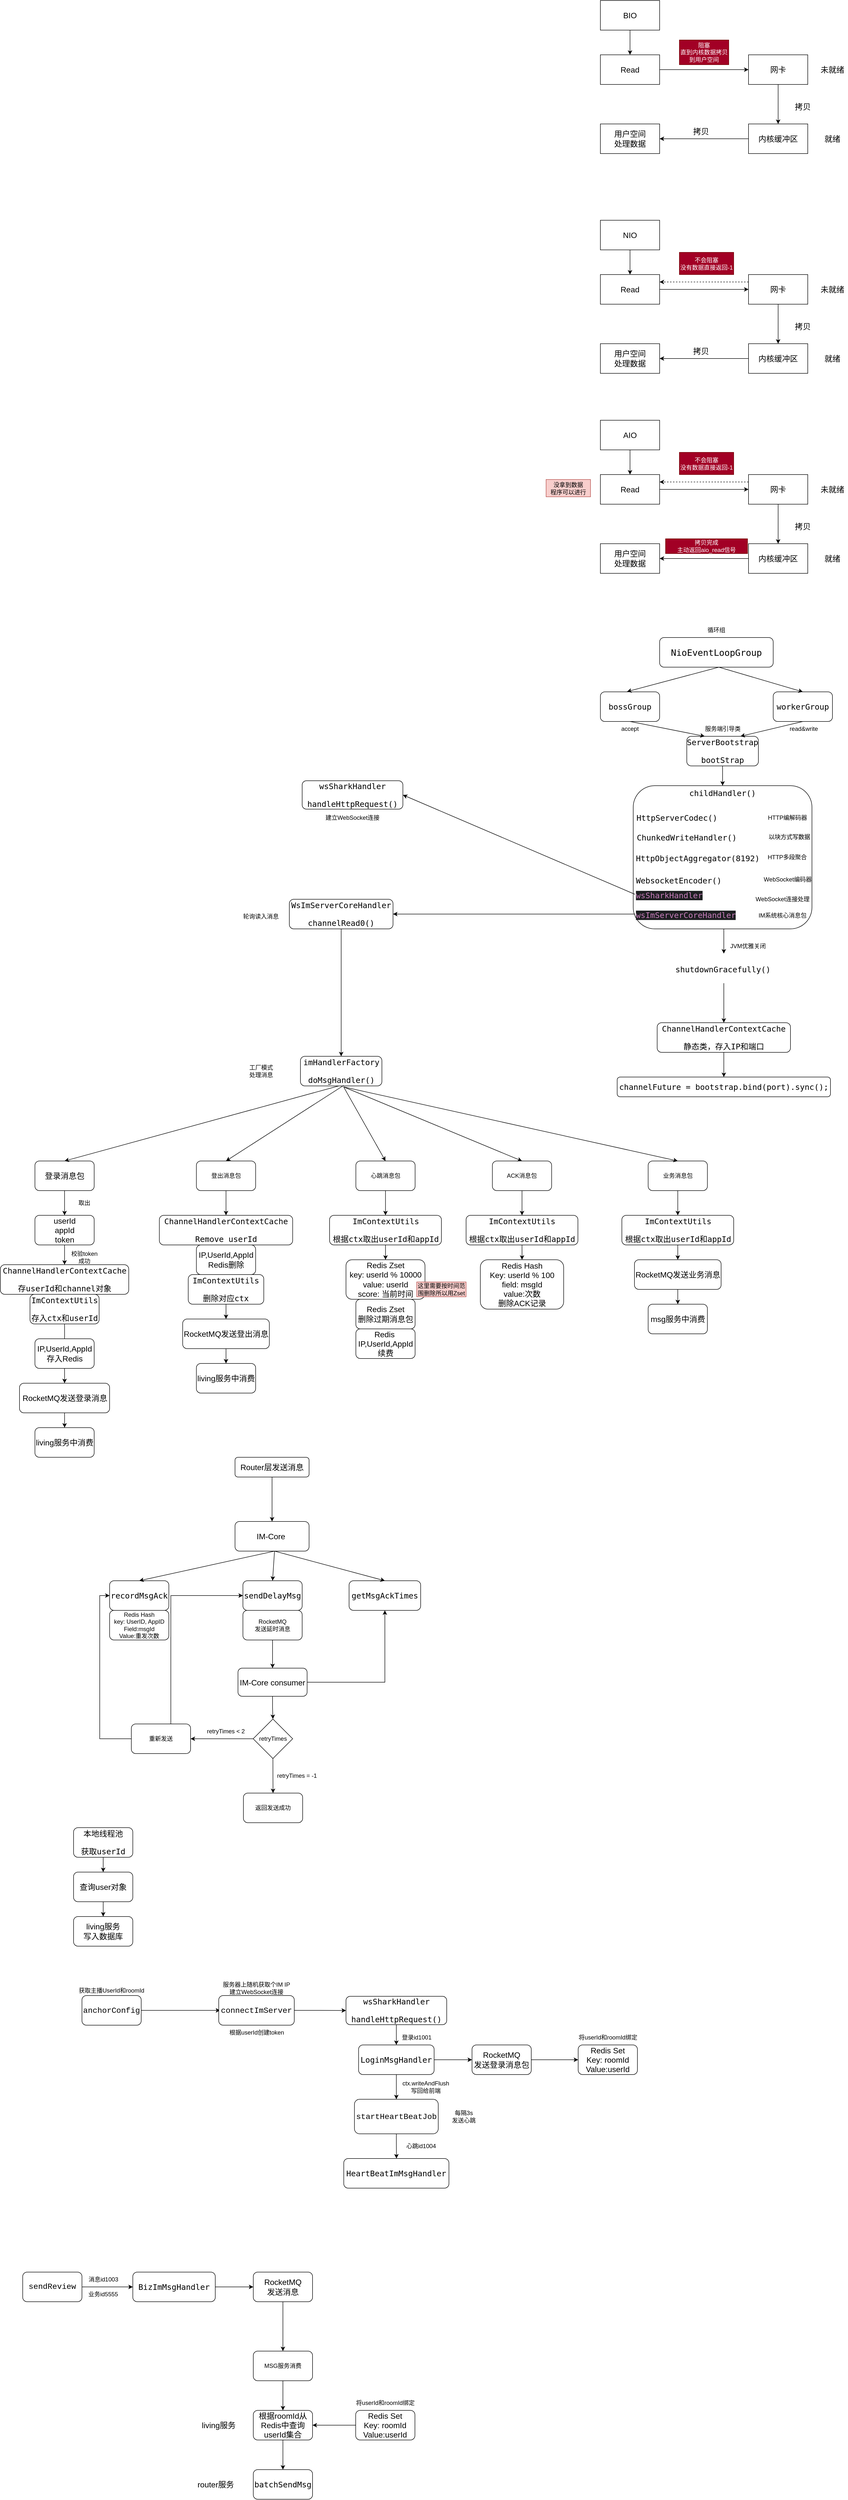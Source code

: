 <mxfile version="24.0.0" type="github">
  <diagram name="第 1 页" id="n3AWeBgMfQS4I0mqe7hV">
    <mxGraphModel dx="2794" dy="723" grid="1" gridSize="10" guides="1" tooltips="1" connect="1" arrows="1" fold="1" page="1" pageScale="1" pageWidth="827" pageHeight="1169" math="0" shadow="0">
      <root>
        <mxCell id="0" />
        <mxCell id="1" parent="0" />
        <mxCell id="coaX5mG1cFPbBgSBIzdM-14" style="edgeStyle=orthogonalEdgeStyle;rounded=0;orthogonalLoop=1;jettySize=auto;html=1;exitX=0.5;exitY=1;exitDx=0;exitDy=0;" edge="1" parent="1" source="coaX5mG1cFPbBgSBIzdM-1" target="coaX5mG1cFPbBgSBIzdM-2">
          <mxGeometry relative="1" as="geometry" />
        </mxCell>
        <mxCell id="coaX5mG1cFPbBgSBIzdM-1" value="BIO" style="rounded=0;whiteSpace=wrap;html=1;fontSize=16;" vertex="1" parent="1">
          <mxGeometry x="240" y="140" width="120" height="60" as="geometry" />
        </mxCell>
        <mxCell id="coaX5mG1cFPbBgSBIzdM-4" style="edgeStyle=orthogonalEdgeStyle;rounded=0;orthogonalLoop=1;jettySize=auto;html=1;exitX=1;exitY=0.5;exitDx=0;exitDy=0;entryX=0;entryY=0.5;entryDx=0;entryDy=0;" edge="1" parent="1" source="coaX5mG1cFPbBgSBIzdM-2" target="coaX5mG1cFPbBgSBIzdM-3">
          <mxGeometry relative="1" as="geometry" />
        </mxCell>
        <mxCell id="coaX5mG1cFPbBgSBIzdM-2" value="Read" style="rounded=0;whiteSpace=wrap;html=1;fontSize=16;" vertex="1" parent="1">
          <mxGeometry x="240" y="250" width="120" height="60" as="geometry" />
        </mxCell>
        <mxCell id="coaX5mG1cFPbBgSBIzdM-7" style="edgeStyle=orthogonalEdgeStyle;rounded=0;orthogonalLoop=1;jettySize=auto;html=1;exitX=0.5;exitY=1;exitDx=0;exitDy=0;entryX=0.5;entryY=0;entryDx=0;entryDy=0;" edge="1" parent="1" source="coaX5mG1cFPbBgSBIzdM-3" target="coaX5mG1cFPbBgSBIzdM-6">
          <mxGeometry relative="1" as="geometry" />
        </mxCell>
        <mxCell id="coaX5mG1cFPbBgSBIzdM-3" value="网卡" style="rounded=0;whiteSpace=wrap;html=1;fontSize=16;" vertex="1" parent="1">
          <mxGeometry x="540" y="250" width="120" height="60" as="geometry" />
        </mxCell>
        <mxCell id="coaX5mG1cFPbBgSBIzdM-5" value="未就绪" style="text;html=1;align=center;verticalAlign=middle;whiteSpace=wrap;rounded=0;fontSize=16;" vertex="1" parent="1">
          <mxGeometry x="680" y="265" width="60" height="30" as="geometry" />
        </mxCell>
        <mxCell id="coaX5mG1cFPbBgSBIzdM-11" style="edgeStyle=orthogonalEdgeStyle;rounded=0;orthogonalLoop=1;jettySize=auto;html=1;exitX=0;exitY=0.5;exitDx=0;exitDy=0;" edge="1" parent="1" source="coaX5mG1cFPbBgSBIzdM-6" target="coaX5mG1cFPbBgSBIzdM-10">
          <mxGeometry relative="1" as="geometry" />
        </mxCell>
        <mxCell id="coaX5mG1cFPbBgSBIzdM-6" value="内核缓冲区" style="rounded=0;whiteSpace=wrap;html=1;fontSize=16;" vertex="1" parent="1">
          <mxGeometry x="540" y="390" width="120" height="60" as="geometry" />
        </mxCell>
        <mxCell id="coaX5mG1cFPbBgSBIzdM-8" value="拷贝" style="text;html=1;align=center;verticalAlign=middle;whiteSpace=wrap;rounded=0;fontSize=16;" vertex="1" parent="1">
          <mxGeometry x="620" y="340" width="60" height="30" as="geometry" />
        </mxCell>
        <mxCell id="coaX5mG1cFPbBgSBIzdM-9" value="就绪" style="text;html=1;align=center;verticalAlign=middle;whiteSpace=wrap;rounded=0;fontSize=16;" vertex="1" parent="1">
          <mxGeometry x="680" y="405" width="60" height="30" as="geometry" />
        </mxCell>
        <mxCell id="coaX5mG1cFPbBgSBIzdM-10" value="用户空间&lt;div style=&quot;font-size: 16px;&quot;&gt;处理数据&lt;/div&gt;" style="rounded=0;whiteSpace=wrap;html=1;fontSize=16;" vertex="1" parent="1">
          <mxGeometry x="240" y="390" width="120" height="60" as="geometry" />
        </mxCell>
        <mxCell id="coaX5mG1cFPbBgSBIzdM-12" value="拷贝" style="text;html=1;align=center;verticalAlign=middle;whiteSpace=wrap;rounded=0;fontSize=16;" vertex="1" parent="1">
          <mxGeometry x="414" y="390" width="60" height="30" as="geometry" />
        </mxCell>
        <mxCell id="coaX5mG1cFPbBgSBIzdM-13" value="阻塞&lt;div&gt;直到内核数据拷贝到用户空间&lt;/div&gt;" style="text;html=1;align=center;verticalAlign=middle;whiteSpace=wrap;rounded=0;fillColor=#a20025;fontColor=#ffffff;strokeColor=#6F0000;" vertex="1" parent="1">
          <mxGeometry x="400" y="220" width="100" height="50" as="geometry" />
        </mxCell>
        <mxCell id="coaX5mG1cFPbBgSBIzdM-15" style="edgeStyle=orthogonalEdgeStyle;rounded=0;orthogonalLoop=1;jettySize=auto;html=1;exitX=0.5;exitY=1;exitDx=0;exitDy=0;" edge="1" parent="1" source="coaX5mG1cFPbBgSBIzdM-16" target="coaX5mG1cFPbBgSBIzdM-18">
          <mxGeometry relative="1" as="geometry" />
        </mxCell>
        <mxCell id="coaX5mG1cFPbBgSBIzdM-16" value="NIO" style="rounded=0;whiteSpace=wrap;html=1;fontSize=16;" vertex="1" parent="1">
          <mxGeometry x="240" y="585" width="120" height="60" as="geometry" />
        </mxCell>
        <mxCell id="coaX5mG1cFPbBgSBIzdM-17" style="edgeStyle=orthogonalEdgeStyle;rounded=0;orthogonalLoop=1;jettySize=auto;html=1;exitX=1;exitY=0.5;exitDx=0;exitDy=0;entryX=0;entryY=0.5;entryDx=0;entryDy=0;" edge="1" parent="1" source="coaX5mG1cFPbBgSBIzdM-18" target="coaX5mG1cFPbBgSBIzdM-20">
          <mxGeometry relative="1" as="geometry" />
        </mxCell>
        <mxCell id="coaX5mG1cFPbBgSBIzdM-18" value="Read" style="rounded=0;whiteSpace=wrap;html=1;fontSize=16;" vertex="1" parent="1">
          <mxGeometry x="240" y="695" width="120" height="60" as="geometry" />
        </mxCell>
        <mxCell id="coaX5mG1cFPbBgSBIzdM-19" style="edgeStyle=orthogonalEdgeStyle;rounded=0;orthogonalLoop=1;jettySize=auto;html=1;exitX=0.5;exitY=1;exitDx=0;exitDy=0;entryX=0.5;entryY=0;entryDx=0;entryDy=0;" edge="1" parent="1" source="coaX5mG1cFPbBgSBIzdM-20" target="coaX5mG1cFPbBgSBIzdM-23">
          <mxGeometry relative="1" as="geometry" />
        </mxCell>
        <mxCell id="coaX5mG1cFPbBgSBIzdM-29" style="edgeStyle=orthogonalEdgeStyle;rounded=0;orthogonalLoop=1;jettySize=auto;html=1;exitX=0;exitY=0.25;exitDx=0;exitDy=0;entryX=1;entryY=0.25;entryDx=0;entryDy=0;dashed=1;" edge="1" parent="1" source="coaX5mG1cFPbBgSBIzdM-20" target="coaX5mG1cFPbBgSBIzdM-18">
          <mxGeometry relative="1" as="geometry" />
        </mxCell>
        <mxCell id="coaX5mG1cFPbBgSBIzdM-20" value="网卡" style="rounded=0;whiteSpace=wrap;html=1;fontSize=16;" vertex="1" parent="1">
          <mxGeometry x="540" y="695" width="120" height="60" as="geometry" />
        </mxCell>
        <mxCell id="coaX5mG1cFPbBgSBIzdM-21" value="未就绪" style="text;html=1;align=center;verticalAlign=middle;whiteSpace=wrap;rounded=0;fontSize=16;" vertex="1" parent="1">
          <mxGeometry x="680" y="710" width="60" height="30" as="geometry" />
        </mxCell>
        <mxCell id="coaX5mG1cFPbBgSBIzdM-22" style="edgeStyle=orthogonalEdgeStyle;rounded=0;orthogonalLoop=1;jettySize=auto;html=1;exitX=0;exitY=0.5;exitDx=0;exitDy=0;" edge="1" parent="1" source="coaX5mG1cFPbBgSBIzdM-23" target="coaX5mG1cFPbBgSBIzdM-26">
          <mxGeometry relative="1" as="geometry" />
        </mxCell>
        <mxCell id="coaX5mG1cFPbBgSBIzdM-23" value="内核缓冲区" style="rounded=0;whiteSpace=wrap;html=1;fontSize=16;" vertex="1" parent="1">
          <mxGeometry x="540" y="835" width="120" height="60" as="geometry" />
        </mxCell>
        <mxCell id="coaX5mG1cFPbBgSBIzdM-24" value="拷贝" style="text;html=1;align=center;verticalAlign=middle;whiteSpace=wrap;rounded=0;fontSize=16;" vertex="1" parent="1">
          <mxGeometry x="620" y="785" width="60" height="30" as="geometry" />
        </mxCell>
        <mxCell id="coaX5mG1cFPbBgSBIzdM-25" value="就绪" style="text;html=1;align=center;verticalAlign=middle;whiteSpace=wrap;rounded=0;fontSize=16;" vertex="1" parent="1">
          <mxGeometry x="680" y="850" width="60" height="30" as="geometry" />
        </mxCell>
        <mxCell id="coaX5mG1cFPbBgSBIzdM-26" value="用户空间&lt;div style=&quot;font-size: 16px;&quot;&gt;处理数据&lt;/div&gt;" style="rounded=0;whiteSpace=wrap;html=1;fontSize=16;" vertex="1" parent="1">
          <mxGeometry x="240" y="835" width="120" height="60" as="geometry" />
        </mxCell>
        <mxCell id="coaX5mG1cFPbBgSBIzdM-27" value="拷贝" style="text;html=1;align=center;verticalAlign=middle;whiteSpace=wrap;rounded=0;fontSize=16;" vertex="1" parent="1">
          <mxGeometry x="414" y="835" width="60" height="30" as="geometry" />
        </mxCell>
        <mxCell id="coaX5mG1cFPbBgSBIzdM-28" value="不会阻塞&lt;div&gt;没有数据直接返回-1&lt;/div&gt;" style="text;html=1;align=center;verticalAlign=middle;whiteSpace=wrap;rounded=0;fillColor=#a20025;fontColor=#ffffff;strokeColor=#6F0000;" vertex="1" parent="1">
          <mxGeometry x="400" y="650" width="110" height="45" as="geometry" />
        </mxCell>
        <mxCell id="coaX5mG1cFPbBgSBIzdM-30" style="edgeStyle=orthogonalEdgeStyle;rounded=0;orthogonalLoop=1;jettySize=auto;html=1;exitX=0.5;exitY=1;exitDx=0;exitDy=0;" edge="1" parent="1" source="coaX5mG1cFPbBgSBIzdM-31" target="coaX5mG1cFPbBgSBIzdM-33">
          <mxGeometry relative="1" as="geometry" />
        </mxCell>
        <mxCell id="coaX5mG1cFPbBgSBIzdM-31" value="AIO" style="rounded=0;whiteSpace=wrap;html=1;fontSize=16;" vertex="1" parent="1">
          <mxGeometry x="240" y="990" width="120" height="60" as="geometry" />
        </mxCell>
        <mxCell id="coaX5mG1cFPbBgSBIzdM-32" style="edgeStyle=orthogonalEdgeStyle;rounded=0;orthogonalLoop=1;jettySize=auto;html=1;exitX=1;exitY=0.5;exitDx=0;exitDy=0;entryX=0;entryY=0.5;entryDx=0;entryDy=0;" edge="1" parent="1" source="coaX5mG1cFPbBgSBIzdM-33" target="coaX5mG1cFPbBgSBIzdM-36">
          <mxGeometry relative="1" as="geometry" />
        </mxCell>
        <mxCell id="coaX5mG1cFPbBgSBIzdM-33" value="Read" style="rounded=0;whiteSpace=wrap;html=1;fontSize=16;" vertex="1" parent="1">
          <mxGeometry x="240" y="1100" width="120" height="60" as="geometry" />
        </mxCell>
        <mxCell id="coaX5mG1cFPbBgSBIzdM-34" style="edgeStyle=orthogonalEdgeStyle;rounded=0;orthogonalLoop=1;jettySize=auto;html=1;exitX=0.5;exitY=1;exitDx=0;exitDy=0;entryX=0.5;entryY=0;entryDx=0;entryDy=0;" edge="1" parent="1" source="coaX5mG1cFPbBgSBIzdM-36" target="coaX5mG1cFPbBgSBIzdM-39">
          <mxGeometry relative="1" as="geometry" />
        </mxCell>
        <mxCell id="coaX5mG1cFPbBgSBIzdM-35" style="edgeStyle=orthogonalEdgeStyle;rounded=0;orthogonalLoop=1;jettySize=auto;html=1;exitX=0;exitY=0.25;exitDx=0;exitDy=0;entryX=1;entryY=0.25;entryDx=0;entryDy=0;dashed=1;" edge="1" parent="1" source="coaX5mG1cFPbBgSBIzdM-36" target="coaX5mG1cFPbBgSBIzdM-33">
          <mxGeometry relative="1" as="geometry" />
        </mxCell>
        <mxCell id="coaX5mG1cFPbBgSBIzdM-36" value="网卡" style="rounded=0;whiteSpace=wrap;html=1;fontSize=16;" vertex="1" parent="1">
          <mxGeometry x="540" y="1100" width="120" height="60" as="geometry" />
        </mxCell>
        <mxCell id="coaX5mG1cFPbBgSBIzdM-37" value="未就绪" style="text;html=1;align=center;verticalAlign=middle;whiteSpace=wrap;rounded=0;fontSize=16;" vertex="1" parent="1">
          <mxGeometry x="680" y="1115" width="60" height="30" as="geometry" />
        </mxCell>
        <mxCell id="coaX5mG1cFPbBgSBIzdM-38" style="edgeStyle=orthogonalEdgeStyle;rounded=0;orthogonalLoop=1;jettySize=auto;html=1;exitX=0;exitY=0.5;exitDx=0;exitDy=0;" edge="1" parent="1" source="coaX5mG1cFPbBgSBIzdM-39" target="coaX5mG1cFPbBgSBIzdM-42">
          <mxGeometry relative="1" as="geometry" />
        </mxCell>
        <mxCell id="coaX5mG1cFPbBgSBIzdM-39" value="内核缓冲区" style="rounded=0;whiteSpace=wrap;html=1;fontSize=16;" vertex="1" parent="1">
          <mxGeometry x="540" y="1240" width="120" height="60" as="geometry" />
        </mxCell>
        <mxCell id="coaX5mG1cFPbBgSBIzdM-40" value="拷贝" style="text;html=1;align=center;verticalAlign=middle;whiteSpace=wrap;rounded=0;fontSize=16;" vertex="1" parent="1">
          <mxGeometry x="620" y="1190" width="60" height="30" as="geometry" />
        </mxCell>
        <mxCell id="coaX5mG1cFPbBgSBIzdM-41" value="就绪" style="text;html=1;align=center;verticalAlign=middle;whiteSpace=wrap;rounded=0;fontSize=16;" vertex="1" parent="1">
          <mxGeometry x="680" y="1255" width="60" height="30" as="geometry" />
        </mxCell>
        <mxCell id="coaX5mG1cFPbBgSBIzdM-42" value="用户空间&lt;div style=&quot;font-size: 16px;&quot;&gt;处理数据&lt;/div&gt;" style="rounded=0;whiteSpace=wrap;html=1;fontSize=16;" vertex="1" parent="1">
          <mxGeometry x="240" y="1240" width="120" height="60" as="geometry" />
        </mxCell>
        <mxCell id="coaX5mG1cFPbBgSBIzdM-43" value="拷贝完成&lt;div style=&quot;font-size: 12px;&quot;&gt;主动返回aio_read信号&lt;/div&gt;" style="text;html=1;align=center;verticalAlign=middle;whiteSpace=wrap;rounded=0;fontSize=12;fillColor=#a20025;fontColor=#ffffff;strokeColor=#6F0000;" vertex="1" parent="1">
          <mxGeometry x="372" y="1230" width="166" height="30" as="geometry" />
        </mxCell>
        <mxCell id="coaX5mG1cFPbBgSBIzdM-44" value="不会阻塞&lt;div&gt;没有数据直接返回-1&lt;/div&gt;" style="text;html=1;align=center;verticalAlign=middle;whiteSpace=wrap;rounded=0;fillColor=#a20025;fontColor=#ffffff;strokeColor=#6F0000;" vertex="1" parent="1">
          <mxGeometry x="400" y="1055" width="110" height="45" as="geometry" />
        </mxCell>
        <mxCell id="coaX5mG1cFPbBgSBIzdM-45" value="没拿到数据&lt;div&gt;程序可以进行&lt;/div&gt;" style="text;html=1;align=center;verticalAlign=middle;whiteSpace=wrap;rounded=0;fillColor=#f8cecc;strokeColor=#b85450;" vertex="1" parent="1">
          <mxGeometry x="130" y="1110" width="90" height="35" as="geometry" />
        </mxCell>
        <mxCell id="coaX5mG1cFPbBgSBIzdM-46" value="&lt;span style=&quot;font-family: Consolas, monaco, monospace; font-size: 18px; text-align: start; white-space-collapse: preserve;&quot;&gt;NioEventLoopGroup&lt;/span&gt;" style="rounded=1;whiteSpace=wrap;html=1;labelBackgroundColor=none;fontColor=default;" vertex="1" parent="1">
          <mxGeometry x="360" y="1430" width="230" height="60" as="geometry" />
        </mxCell>
        <mxCell id="coaX5mG1cFPbBgSBIzdM-47" value="循环组" style="text;html=1;align=center;verticalAlign=middle;whiteSpace=wrap;rounded=0;" vertex="1" parent="1">
          <mxGeometry x="445" y="1400" width="60" height="30" as="geometry" />
        </mxCell>
        <mxCell id="coaX5mG1cFPbBgSBIzdM-49" value="&lt;div style=&quot;&quot;&gt;&lt;pre style=&quot;font-family:&#39;JetBrains Mono&#39;,monospace;font-size:12.0pt;&quot;&gt;bossGroup&lt;/pre&gt;&lt;/div&gt;" style="rounded=1;whiteSpace=wrap;html=1;labelBackgroundColor=none;fontColor=default;" vertex="1" parent="1">
          <mxGeometry x="240" y="1540" width="120" height="60" as="geometry" />
        </mxCell>
        <mxCell id="coaX5mG1cFPbBgSBIzdM-50" value="&lt;div style=&quot;&quot;&gt;&lt;pre style=&quot;font-family:&#39;JetBrains Mono&#39;,monospace;font-size:12.0pt;&quot;&gt;workerGroup&lt;/pre&gt;&lt;/div&gt;" style="rounded=1;whiteSpace=wrap;html=1;fontColor=default;labelBackgroundColor=none;" vertex="1" parent="1">
          <mxGeometry x="590" y="1540" width="120" height="60" as="geometry" />
        </mxCell>
        <mxCell id="coaX5mG1cFPbBgSBIzdM-51" value="" style="endArrow=classic;html=1;rounded=0;entryX=0.45;entryY=-0.008;entryDx=0;entryDy=0;entryPerimeter=0;" edge="1" parent="1" target="coaX5mG1cFPbBgSBIzdM-49">
          <mxGeometry width="50" height="50" relative="1" as="geometry">
            <mxPoint x="480" y="1490" as="sourcePoint" />
            <mxPoint x="530" y="1440" as="targetPoint" />
          </mxGeometry>
        </mxCell>
        <mxCell id="coaX5mG1cFPbBgSBIzdM-53" value="" style="endArrow=classic;html=1;rounded=0;entryX=0.5;entryY=0;entryDx=0;entryDy=0;" edge="1" parent="1" target="coaX5mG1cFPbBgSBIzdM-50">
          <mxGeometry width="50" height="50" relative="1" as="geometry">
            <mxPoint x="480" y="1490" as="sourcePoint" />
            <mxPoint x="530" y="1440" as="targetPoint" />
          </mxGeometry>
        </mxCell>
        <mxCell id="coaX5mG1cFPbBgSBIzdM-54" value="accept" style="text;html=1;align=center;verticalAlign=middle;whiteSpace=wrap;rounded=0;" vertex="1" parent="1">
          <mxGeometry x="270" y="1600" width="60" height="30" as="geometry" />
        </mxCell>
        <mxCell id="coaX5mG1cFPbBgSBIzdM-55" value="read&amp;amp;write" style="text;html=1;align=center;verticalAlign=middle;whiteSpace=wrap;rounded=0;" vertex="1" parent="1">
          <mxGeometry x="622" y="1600" width="60" height="30" as="geometry" />
        </mxCell>
        <mxCell id="coaX5mG1cFPbBgSBIzdM-61" style="edgeStyle=orthogonalEdgeStyle;rounded=0;orthogonalLoop=1;jettySize=auto;html=1;exitX=0.5;exitY=1;exitDx=0;exitDy=0;" edge="1" parent="1" source="coaX5mG1cFPbBgSBIzdM-56" target="coaX5mG1cFPbBgSBIzdM-60">
          <mxGeometry relative="1" as="geometry" />
        </mxCell>
        <mxCell id="coaX5mG1cFPbBgSBIzdM-56" value="&lt;div style=&quot;&quot;&gt;&lt;pre style=&quot;font-family:&#39;JetBrains Mono&#39;,monospace;font-size:12.0pt;&quot;&gt;ServerBootstrap&lt;/pre&gt;&lt;pre style=&quot;font-family:&#39;JetBrains Mono&#39;,monospace;font-size:12.0pt;&quot;&gt;bootStrap&lt;/pre&gt;&lt;/div&gt;" style="rounded=1;whiteSpace=wrap;html=1;fontColor=default;labelBackgroundColor=none;" vertex="1" parent="1">
          <mxGeometry x="415" y="1630" width="145" height="60" as="geometry" />
        </mxCell>
        <mxCell id="coaX5mG1cFPbBgSBIzdM-57" value="" style="endArrow=classic;html=1;rounded=0;entryX=0.25;entryY=0;entryDx=0;entryDy=0;" edge="1" parent="1" target="coaX5mG1cFPbBgSBIzdM-56">
          <mxGeometry width="50" height="50" relative="1" as="geometry">
            <mxPoint x="300" y="1600" as="sourcePoint" />
            <mxPoint x="350" y="1550" as="targetPoint" />
          </mxGeometry>
        </mxCell>
        <mxCell id="coaX5mG1cFPbBgSBIzdM-58" value="" style="endArrow=classic;html=1;rounded=0;entryX=0.75;entryY=0;entryDx=0;entryDy=0;" edge="1" parent="1" target="coaX5mG1cFPbBgSBIzdM-56">
          <mxGeometry width="50" height="50" relative="1" as="geometry">
            <mxPoint x="650" y="1600" as="sourcePoint" />
            <mxPoint x="700" y="1550" as="targetPoint" />
          </mxGeometry>
        </mxCell>
        <mxCell id="coaX5mG1cFPbBgSBIzdM-59" value="服务端引导类" style="text;html=1;align=center;verticalAlign=middle;whiteSpace=wrap;rounded=0;" vertex="1" parent="1">
          <mxGeometry x="446.5" y="1600" width="82" height="30" as="geometry" />
        </mxCell>
        <mxCell id="coaX5mG1cFPbBgSBIzdM-60" value="" style="rounded=1;whiteSpace=wrap;html=1;" vertex="1" parent="1">
          <mxGeometry x="306.5" y="1730" width="362" height="290" as="geometry" />
        </mxCell>
        <mxCell id="coaX5mG1cFPbBgSBIzdM-62" value="&lt;div style=&quot;&quot;&gt;&lt;pre style=&quot;font-family:&#39;JetBrains Mono&#39;,monospace;font-size:12.0pt;&quot;&gt;childHandler()&lt;/pre&gt;&lt;/div&gt;" style="text;html=1;align=center;verticalAlign=middle;whiteSpace=wrap;rounded=0;fontColor=default;labelBackgroundColor=none;" vertex="1" parent="1">
          <mxGeometry x="418" y="1730" width="139" height="30" as="geometry" />
        </mxCell>
        <mxCell id="coaX5mG1cFPbBgSBIzdM-63" value="&lt;div style=&quot;&quot;&gt;&lt;pre style=&quot;font-family:&#39;JetBrains Mono&#39;,monospace;font-size:12.0pt;&quot;&gt;HttpServerCodec()&lt;/pre&gt;&lt;/div&gt;" style="text;html=1;align=center;verticalAlign=middle;whiteSpace=wrap;rounded=0;fontColor=default;labelBackgroundColor=none;" vertex="1" parent="1">
          <mxGeometry x="310" y="1780" width="170" height="30" as="geometry" />
        </mxCell>
        <mxCell id="coaX5mG1cFPbBgSBIzdM-64" value="&lt;div style=&quot;&quot;&gt;&lt;pre style=&quot;font-family:&#39;JetBrains Mono&#39;,monospace;font-size:12.0pt;&quot;&gt;ChunkedWriteHandler()&lt;/pre&gt;&lt;/div&gt;" style="text;html=1;align=center;verticalAlign=middle;whiteSpace=wrap;rounded=0;fontColor=default;labelBackgroundColor=none;" vertex="1" parent="1">
          <mxGeometry x="310" y="1820" width="210" height="30" as="geometry" />
        </mxCell>
        <mxCell id="coaX5mG1cFPbBgSBIzdM-65" value="&lt;div style=&quot;&quot;&gt;&lt;pre style=&quot;font-family:&#39;JetBrains Mono&#39;,monospace;font-size:12.0pt;&quot;&gt;HttpObjectAggregator(&lt;span style=&quot;&quot;&gt;8192&lt;/span&gt;)&lt;/pre&gt;&lt;/div&gt;" style="text;whiteSpace=wrap;html=1;fontColor=default;labelBackgroundColor=none;" vertex="1" parent="1">
          <mxGeometry x="310" y="1845" width="280" height="60" as="geometry" />
        </mxCell>
        <mxCell id="coaX5mG1cFPbBgSBIzdM-66" value="&lt;div style=&quot;&quot;&gt;&lt;pre style=&quot;font-family:&#39;JetBrains Mono&#39;,monospace;font-size:12.0pt;&quot;&gt;WebsocketEncoder()&lt;/pre&gt;&lt;/div&gt;" style="text;whiteSpace=wrap;html=1;fontColor=default;labelBackgroundColor=none;" vertex="1" parent="1">
          <mxGeometry x="310" y="1890" width="180" height="60" as="geometry" />
        </mxCell>
        <mxCell id="coaX5mG1cFPbBgSBIzdM-67" value="&lt;div style=&quot;background-color:#1e1f22;color:#bcbec4&quot;&gt;&lt;pre style=&quot;font-family:&#39;JetBrains Mono&#39;,monospace;font-size:12.0pt;&quot;&gt;&lt;span style=&quot;color:#c77dbb;&quot;&gt;wsSharkHandler&lt;/span&gt;&lt;/pre&gt;&lt;/div&gt;" style="text;whiteSpace=wrap;html=1;" vertex="1" parent="1">
          <mxGeometry x="310" y="1920" width="170" height="60" as="geometry" />
        </mxCell>
        <mxCell id="coaX5mG1cFPbBgSBIzdM-74" style="edgeStyle=orthogonalEdgeStyle;rounded=0;orthogonalLoop=1;jettySize=auto;html=1;exitX=0.75;exitY=1;exitDx=0;exitDy=0;entryX=0.5;entryY=0;entryDx=0;entryDy=0;" edge="1" parent="1" source="coaX5mG1cFPbBgSBIzdM-68" target="coaX5mG1cFPbBgSBIzdM-73">
          <mxGeometry relative="1" as="geometry" />
        </mxCell>
        <mxCell id="coaX5mG1cFPbBgSBIzdM-95" style="edgeStyle=orthogonalEdgeStyle;rounded=0;orthogonalLoop=1;jettySize=auto;html=1;exitX=0;exitY=0.5;exitDx=0;exitDy=0;entryX=1;entryY=0.5;entryDx=0;entryDy=0;" edge="1" parent="1" source="coaX5mG1cFPbBgSBIzdM-68" target="coaX5mG1cFPbBgSBIzdM-84">
          <mxGeometry relative="1" as="geometry" />
        </mxCell>
        <mxCell id="coaX5mG1cFPbBgSBIzdM-68" value="&lt;div style=&quot;background-color:#1e1f22;color:#bcbec4&quot;&gt;&lt;pre style=&quot;font-family:&#39;JetBrains Mono&#39;,monospace;font-size:12.0pt;&quot;&gt;&lt;span style=&quot;color:#c77dbb;&quot;&gt;wsImServerCoreHandler&lt;/span&gt;&lt;/pre&gt;&lt;/div&gt;" style="text;whiteSpace=wrap;html=1;" vertex="1" parent="1">
          <mxGeometry x="310" y="1960" width="240" height="60" as="geometry" />
        </mxCell>
        <mxCell id="coaX5mG1cFPbBgSBIzdM-69" value="HTTP编解码器" style="text;html=1;align=center;verticalAlign=middle;whiteSpace=wrap;rounded=0;" vertex="1" parent="1">
          <mxGeometry x="568.5" y="1780" width="100" height="30" as="geometry" />
        </mxCell>
        <mxCell id="coaX5mG1cFPbBgSBIzdM-70" value="&lt;span style=&quot;color: rgb(0, 0, 0); font-family: -apple-system, system-ui, &amp;quot;system-ui&amp;quot;, &amp;quot;Segoe UI&amp;quot;, Roboto, Oxygen-Sans, Ubuntu, Cantarell, &amp;quot;Helvetica Neue&amp;quot;, sans-serif; font-style: normal; font-variant-ligatures: normal; font-variant-caps: normal; font-weight: 400; letter-spacing: normal; orphans: 2; text-align: start; text-indent: 0px; text-transform: none; widows: 2; word-spacing: 0px; -webkit-text-stroke-width: 0px; white-space: normal; background-color: rgb(247, 247, 247); text-decoration-thickness: initial; text-decoration-style: initial; text-decoration-color: initial; float: none; display: inline !important;&quot;&gt;&lt;font style=&quot;font-size: 12px;&quot;&gt;以块方式写数据&lt;/font&gt;&lt;/span&gt;" style="text;whiteSpace=wrap;html=1;" vertex="1" parent="1">
          <mxGeometry x="578.5" y="1820" width="90" height="30" as="geometry" />
        </mxCell>
        <mxCell id="coaX5mG1cFPbBgSBIzdM-71" value="HTTP多段聚合" style="text;html=1;align=center;verticalAlign=middle;whiteSpace=wrap;rounded=0;" vertex="1" parent="1">
          <mxGeometry x="573" y="1860" width="91" height="30" as="geometry" />
        </mxCell>
        <mxCell id="coaX5mG1cFPbBgSBIzdM-72" value="WebSocket编码器" style="text;html=1;align=center;verticalAlign=middle;whiteSpace=wrap;rounded=0;" vertex="1" parent="1">
          <mxGeometry x="568.5" y="1905" width="101" height="30" as="geometry" />
        </mxCell>
        <mxCell id="coaX5mG1cFPbBgSBIzdM-76" style="edgeStyle=orthogonalEdgeStyle;rounded=0;orthogonalLoop=1;jettySize=auto;html=1;exitX=0.5;exitY=1;exitDx=0;exitDy=0;" edge="1" parent="1" source="coaX5mG1cFPbBgSBIzdM-73">
          <mxGeometry relative="1" as="geometry">
            <mxPoint x="490" y="2210" as="targetPoint" />
          </mxGeometry>
        </mxCell>
        <mxCell id="coaX5mG1cFPbBgSBIzdM-73" value="&lt;div style=&quot;&quot;&gt;&lt;pre style=&quot;font-family:&#39;JetBrains Mono&#39;,monospace;font-size:12.0pt;&quot;&gt;shutdownGracefully()&lt;/pre&gt;&lt;/div&gt;" style="text;whiteSpace=wrap;html=1;fontColor=default;labelBackgroundColor=none;" vertex="1" parent="1">
          <mxGeometry x="390" y="2070" width="200" height="60" as="geometry" />
        </mxCell>
        <mxCell id="coaX5mG1cFPbBgSBIzdM-75" value="JVM优雅关闭" style="text;html=1;align=center;verticalAlign=middle;whiteSpace=wrap;rounded=0;" vertex="1" parent="1">
          <mxGeometry x="498.5" y="2040" width="80" height="30" as="geometry" />
        </mxCell>
        <mxCell id="coaX5mG1cFPbBgSBIzdM-80" style="edgeStyle=orthogonalEdgeStyle;rounded=0;orthogonalLoop=1;jettySize=auto;html=1;exitX=0.5;exitY=1;exitDx=0;exitDy=0;entryX=0.5;entryY=0;entryDx=0;entryDy=0;" edge="1" parent="1" source="coaX5mG1cFPbBgSBIzdM-78" target="coaX5mG1cFPbBgSBIzdM-79">
          <mxGeometry relative="1" as="geometry" />
        </mxCell>
        <mxCell id="coaX5mG1cFPbBgSBIzdM-78" value="&lt;div style=&quot;&quot;&gt;&lt;pre style=&quot;font-family:&#39;JetBrains Mono&#39;,monospace;font-size:12.0pt;&quot;&gt;ChannelHandlerContextCache&lt;/pre&gt;&lt;pre style=&quot;font-family:&#39;JetBrains Mono&#39;,monospace;font-size:12.0pt;&quot;&gt;静态类，存入IP和端口&lt;/pre&gt;&lt;/div&gt;" style="rounded=1;whiteSpace=wrap;html=1;fontColor=default;labelBackgroundColor=none;" vertex="1" parent="1">
          <mxGeometry x="355" y="2210" width="270" height="60" as="geometry" />
        </mxCell>
        <mxCell id="coaX5mG1cFPbBgSBIzdM-79" value="&lt;div style=&quot;&quot;&gt;&lt;pre style=&quot;font-family:&#39;JetBrains Mono&#39;,monospace;font-size:12.0pt;&quot;&gt;channelFuture = bootstrap.bind(&lt;span style=&quot;&quot;&gt;port&lt;/span&gt;).sync();&lt;/pre&gt;&lt;/div&gt;" style="rounded=1;whiteSpace=wrap;html=1;fillColor=default;fontColor=default;labelBackgroundColor=none;" vertex="1" parent="1">
          <mxGeometry x="274" y="2320" width="432" height="40" as="geometry" />
        </mxCell>
        <mxCell id="coaX5mG1cFPbBgSBIzdM-81" value="IM系统核心消息包" style="text;html=1;align=center;verticalAlign=middle;whiteSpace=wrap;rounded=0;" vertex="1" parent="1">
          <mxGeometry x="554" y="1980" width="110" height="25" as="geometry" />
        </mxCell>
        <mxCell id="coaX5mG1cFPbBgSBIzdM-83" value="WebSocket连接处理" style="text;html=1;align=center;verticalAlign=middle;whiteSpace=wrap;rounded=0;" vertex="1" parent="1">
          <mxGeometry x="544" y="1950" width="130" height="20" as="geometry" />
        </mxCell>
        <mxCell id="coaX5mG1cFPbBgSBIzdM-88" style="edgeStyle=orthogonalEdgeStyle;rounded=0;orthogonalLoop=1;jettySize=auto;html=1;exitX=0.5;exitY=1;exitDx=0;exitDy=0;entryX=0.5;entryY=0;entryDx=0;entryDy=0;" edge="1" parent="1" source="coaX5mG1cFPbBgSBIzdM-84" target="coaX5mG1cFPbBgSBIzdM-87">
          <mxGeometry relative="1" as="geometry" />
        </mxCell>
        <mxCell id="coaX5mG1cFPbBgSBIzdM-84" value="&lt;div style=&quot;&quot;&gt;&lt;pre style=&quot;font-family:&#39;JetBrains Mono&#39;,monospace;font-size:12.0pt;&quot;&gt;WsImServerCoreHandler&lt;/pre&gt;&lt;pre style=&quot;font-family:&#39;JetBrains Mono&#39;,monospace;font-size:12.0pt;&quot;&gt;&lt;div style=&quot;&quot;&gt;&lt;pre style=&quot;font-family:&#39;JetBrains Mono&#39;,monospace;font-size:12.0pt;&quot;&gt;&lt;span style=&quot;&quot;&gt;channelRead0()&lt;/span&gt;&lt;/pre&gt;&lt;/div&gt;&lt;/pre&gt;&lt;/div&gt;" style="rounded=1;whiteSpace=wrap;html=1;fontColor=default;labelBackgroundColor=none;" vertex="1" parent="1">
          <mxGeometry x="-390" y="1960" width="210" height="60" as="geometry" />
        </mxCell>
        <mxCell id="coaX5mG1cFPbBgSBIzdM-85" value="轮询读入消息" style="text;html=1;align=center;verticalAlign=middle;whiteSpace=wrap;rounded=0;" vertex="1" parent="1">
          <mxGeometry x="-490" y="1980" width="85" height="30" as="geometry" />
        </mxCell>
        <mxCell id="coaX5mG1cFPbBgSBIzdM-87" value="&lt;div style=&quot;&quot;&gt;&lt;pre style=&quot;font-family:&#39;JetBrains Mono&#39;,monospace;font-size:12.0pt;&quot;&gt;&lt;span style=&quot;&quot;&gt;imHandlerFactory&lt;/span&gt;&lt;/pre&gt;&lt;pre style=&quot;font-family:&#39;JetBrains Mono&#39;,monospace;font-size:12.0pt;&quot;&gt;&lt;div style=&quot;&quot;&gt;&lt;pre style=&quot;font-family:&#39;JetBrains Mono&#39;,monospace;font-size:12.0pt;&quot;&gt;doMsgHandler()&lt;/pre&gt;&lt;/div&gt;&lt;/pre&gt;&lt;/div&gt;" style="rounded=1;whiteSpace=wrap;html=1;fontColor=default;labelBackgroundColor=none;" vertex="1" parent="1">
          <mxGeometry x="-367.5" y="2278" width="165" height="60" as="geometry" />
        </mxCell>
        <mxCell id="coaX5mG1cFPbBgSBIzdM-89" value="工厂模式&lt;div&gt;处理消息&lt;/div&gt;" style="text;html=1;align=center;verticalAlign=middle;whiteSpace=wrap;rounded=0;" vertex="1" parent="1">
          <mxGeometry x="-477.5" y="2293" width="60" height="30" as="geometry" />
        </mxCell>
        <mxCell id="coaX5mG1cFPbBgSBIzdM-126" style="edgeStyle=orthogonalEdgeStyle;rounded=0;orthogonalLoop=1;jettySize=auto;html=1;exitX=0.5;exitY=1;exitDx=0;exitDy=0;entryX=0.5;entryY=0;entryDx=0;entryDy=0;" edge="1" parent="1" source="coaX5mG1cFPbBgSBIzdM-90" target="coaX5mG1cFPbBgSBIzdM-125">
          <mxGeometry relative="1" as="geometry" />
        </mxCell>
        <mxCell id="coaX5mG1cFPbBgSBIzdM-90" value="ACK消息包" style="rounded=1;whiteSpace=wrap;html=1;" vertex="1" parent="1">
          <mxGeometry x="21.25" y="2490" width="120" height="60" as="geometry" />
        </mxCell>
        <mxCell id="coaX5mG1cFPbBgSBIzdM-120" style="edgeStyle=orthogonalEdgeStyle;rounded=0;orthogonalLoop=1;jettySize=auto;html=1;exitX=0.5;exitY=1;exitDx=0;exitDy=0;entryX=0.5;entryY=0;entryDx=0;entryDy=0;" edge="1" parent="1" source="coaX5mG1cFPbBgSBIzdM-91" target="coaX5mG1cFPbBgSBIzdM-119">
          <mxGeometry relative="1" as="geometry" />
        </mxCell>
        <mxCell id="coaX5mG1cFPbBgSBIzdM-91" value="心跳消息包" style="rounded=1;whiteSpace=wrap;html=1;" vertex="1" parent="1">
          <mxGeometry x="-255.25" y="2490" width="120" height="60" as="geometry" />
        </mxCell>
        <mxCell id="coaX5mG1cFPbBgSBIzdM-131" style="edgeStyle=orthogonalEdgeStyle;rounded=0;orthogonalLoop=1;jettySize=auto;html=1;exitX=0.5;exitY=1;exitDx=0;exitDy=0;entryX=0.5;entryY=0;entryDx=0;entryDy=0;" edge="1" parent="1" source="coaX5mG1cFPbBgSBIzdM-92" target="coaX5mG1cFPbBgSBIzdM-130">
          <mxGeometry relative="1" as="geometry" />
        </mxCell>
        <mxCell id="coaX5mG1cFPbBgSBIzdM-92" value="业务消息包" style="rounded=1;whiteSpace=wrap;html=1;" vertex="1" parent="1">
          <mxGeometry x="336.75" y="2490" width="120" height="60" as="geometry" />
        </mxCell>
        <mxCell id="coaX5mG1cFPbBgSBIzdM-97" style="edgeStyle=orthogonalEdgeStyle;rounded=0;orthogonalLoop=1;jettySize=auto;html=1;exitX=0.5;exitY=1;exitDx=0;exitDy=0;" edge="1" parent="1" source="coaX5mG1cFPbBgSBIzdM-93" target="coaX5mG1cFPbBgSBIzdM-96">
          <mxGeometry relative="1" as="geometry" />
        </mxCell>
        <mxCell id="coaX5mG1cFPbBgSBIzdM-93" value="登录消息包" style="rounded=1;whiteSpace=wrap;html=1;fontSize=16;" vertex="1" parent="1">
          <mxGeometry x="-905.25" y="2490" width="120" height="60" as="geometry" />
        </mxCell>
        <mxCell id="coaX5mG1cFPbBgSBIzdM-110" style="edgeStyle=orthogonalEdgeStyle;rounded=0;orthogonalLoop=1;jettySize=auto;html=1;exitX=0.5;exitY=1;exitDx=0;exitDy=0;entryX=0.5;entryY=0;entryDx=0;entryDy=0;" edge="1" parent="1" source="coaX5mG1cFPbBgSBIzdM-94" target="coaX5mG1cFPbBgSBIzdM-109">
          <mxGeometry relative="1" as="geometry" />
        </mxCell>
        <mxCell id="coaX5mG1cFPbBgSBIzdM-94" value="登出消息包" style="rounded=1;whiteSpace=wrap;html=1;" vertex="1" parent="1">
          <mxGeometry x="-578.25" y="2490" width="120" height="60" as="geometry" />
        </mxCell>
        <mxCell id="coaX5mG1cFPbBgSBIzdM-100" style="edgeStyle=orthogonalEdgeStyle;rounded=0;orthogonalLoop=1;jettySize=auto;html=1;exitX=0.5;exitY=1;exitDx=0;exitDy=0;entryX=0.5;entryY=0;entryDx=0;entryDy=0;" edge="1" parent="1" source="coaX5mG1cFPbBgSBIzdM-96" target="coaX5mG1cFPbBgSBIzdM-99">
          <mxGeometry relative="1" as="geometry" />
        </mxCell>
        <mxCell id="coaX5mG1cFPbBgSBIzdM-96" value="userId&lt;div style=&quot;font-size: 16px;&quot;&gt;appId&lt;/div&gt;&lt;div style=&quot;font-size: 16px;&quot;&gt;token&lt;/div&gt;" style="rounded=1;whiteSpace=wrap;html=1;fontSize=16;" vertex="1" parent="1">
          <mxGeometry x="-905.25" y="2600" width="120" height="60" as="geometry" />
        </mxCell>
        <mxCell id="coaX5mG1cFPbBgSBIzdM-98" value="取出" style="text;html=1;align=center;verticalAlign=middle;whiteSpace=wrap;rounded=0;" vertex="1" parent="1">
          <mxGeometry x="-835.25" y="2560" width="60" height="30" as="geometry" />
        </mxCell>
        <mxCell id="coaX5mG1cFPbBgSBIzdM-99" value="&lt;div style=&quot;&quot;&gt;&lt;pre style=&quot;font-family:&#39;JetBrains Mono&#39;,monospace;font-size:12.0pt;&quot;&gt;ChannelHandlerContextCache&lt;/pre&gt;&lt;pre style=&quot;font-family:&#39;JetBrains Mono&#39;,monospace;font-size:12.0pt;&quot;&gt;存userId和channel对象&lt;/pre&gt;&lt;/div&gt;" style="rounded=1;whiteSpace=wrap;html=1;fontColor=default;labelBackgroundColor=none;" vertex="1" parent="1">
          <mxGeometry x="-975.25" y="2700" width="260" height="60" as="geometry" />
        </mxCell>
        <mxCell id="coaX5mG1cFPbBgSBIzdM-101" value="校验token&lt;div&gt;成功&lt;/div&gt;" style="text;html=1;align=center;verticalAlign=middle;whiteSpace=wrap;rounded=0;" vertex="1" parent="1">
          <mxGeometry x="-835.25" y="2670" width="60" height="30" as="geometry" />
        </mxCell>
        <mxCell id="coaX5mG1cFPbBgSBIzdM-103" style="edgeStyle=orthogonalEdgeStyle;rounded=0;orthogonalLoop=1;jettySize=auto;html=1;exitX=0.5;exitY=1;exitDx=0;exitDy=0;" edge="1" parent="1" source="coaX5mG1cFPbBgSBIzdM-102">
          <mxGeometry relative="1" as="geometry">
            <mxPoint x="-844.882" y="2900" as="targetPoint" />
          </mxGeometry>
        </mxCell>
        <mxCell id="coaX5mG1cFPbBgSBIzdM-102" value="&lt;div style=&quot;&quot;&gt;&lt;pre style=&quot;font-family:&#39;JetBrains Mono&#39;,monospace;font-size:12.0pt;&quot;&gt;ImContextUtils&lt;/pre&gt;&lt;pre style=&quot;font-family:&#39;JetBrains Mono&#39;,monospace;font-size:12.0pt;&quot;&gt;存入ctx和userId&lt;/pre&gt;&lt;/div&gt;" style="rounded=1;whiteSpace=wrap;html=1;fontColor=default;labelBackgroundColor=none;" vertex="1" parent="1">
          <mxGeometry x="-915.25" y="2760" width="140" height="60" as="geometry" />
        </mxCell>
        <mxCell id="coaX5mG1cFPbBgSBIzdM-106" style="edgeStyle=orthogonalEdgeStyle;rounded=0;orthogonalLoop=1;jettySize=auto;html=1;exitX=0.5;exitY=1;exitDx=0;exitDy=0;" edge="1" parent="1" source="coaX5mG1cFPbBgSBIzdM-104" target="coaX5mG1cFPbBgSBIzdM-105">
          <mxGeometry relative="1" as="geometry" />
        </mxCell>
        <mxCell id="coaX5mG1cFPbBgSBIzdM-104" value="IP,UserId,AppId&lt;div style=&quot;font-size: 16px;&quot;&gt;存入Redis&lt;/div&gt;" style="rounded=1;whiteSpace=wrap;html=1;fontSize=16;" vertex="1" parent="1">
          <mxGeometry x="-905.25" y="2850" width="120" height="60" as="geometry" />
        </mxCell>
        <mxCell id="coaX5mG1cFPbBgSBIzdM-108" style="edgeStyle=orthogonalEdgeStyle;rounded=0;orthogonalLoop=1;jettySize=auto;html=1;exitX=0.5;exitY=1;exitDx=0;exitDy=0;" edge="1" parent="1" source="coaX5mG1cFPbBgSBIzdM-105" target="coaX5mG1cFPbBgSBIzdM-107">
          <mxGeometry relative="1" as="geometry" />
        </mxCell>
        <mxCell id="coaX5mG1cFPbBgSBIzdM-105" value="RocketMQ发送登录消息" style="rounded=1;whiteSpace=wrap;html=1;fontSize=16;" vertex="1" parent="1">
          <mxGeometry x="-936.5" y="2940" width="182.5" height="60" as="geometry" />
        </mxCell>
        <mxCell id="coaX5mG1cFPbBgSBIzdM-107" value="living服务中消费" style="rounded=1;whiteSpace=wrap;html=1;fontSize=16;" vertex="1" parent="1">
          <mxGeometry x="-905.25" y="3030" width="120" height="60" as="geometry" />
        </mxCell>
        <mxCell id="coaX5mG1cFPbBgSBIzdM-109" value="&lt;div style=&quot;&quot;&gt;&lt;pre style=&quot;font-family:&#39;JetBrains Mono&#39;,monospace;font-size:12.0pt;&quot;&gt;ChannelHandlerContextCache&lt;/pre&gt;&lt;pre style=&quot;font-family:&#39;JetBrains Mono&#39;,monospace;font-size:12.0pt;&quot;&gt;Remove userId&lt;/pre&gt;&lt;/div&gt;" style="rounded=1;whiteSpace=wrap;html=1;fontColor=default;labelBackgroundColor=none;" vertex="1" parent="1">
          <mxGeometry x="-653.25" y="2600" width="270" height="60" as="geometry" />
        </mxCell>
        <mxCell id="coaX5mG1cFPbBgSBIzdM-111" value="IP,UserId,AppId&lt;div style=&quot;font-size: 16px;&quot;&gt;Redis删除&lt;/div&gt;" style="rounded=1;whiteSpace=wrap;html=1;fontSize=16;" vertex="1" parent="1">
          <mxGeometry x="-578.25" y="2660" width="120" height="60" as="geometry" />
        </mxCell>
        <mxCell id="coaX5mG1cFPbBgSBIzdM-115" style="edgeStyle=orthogonalEdgeStyle;rounded=0;orthogonalLoop=1;jettySize=auto;html=1;exitX=0.5;exitY=1;exitDx=0;exitDy=0;entryX=0.5;entryY=0;entryDx=0;entryDy=0;" edge="1" parent="1" source="coaX5mG1cFPbBgSBIzdM-112" target="coaX5mG1cFPbBgSBIzdM-113">
          <mxGeometry relative="1" as="geometry" />
        </mxCell>
        <mxCell id="coaX5mG1cFPbBgSBIzdM-112" value="&lt;div style=&quot;&quot;&gt;&lt;pre style=&quot;font-family:&#39;JetBrains Mono&#39;,monospace;font-size:12.0pt;&quot;&gt;ImContextUtils&lt;/pre&gt;&lt;pre style=&quot;font-family:&#39;JetBrains Mono&#39;,monospace;font-size:12.0pt;&quot;&gt;删除对应ctx&lt;/pre&gt;&lt;/div&gt;" style="rounded=1;whiteSpace=wrap;html=1;fontColor=default;labelBackgroundColor=none;" vertex="1" parent="1">
          <mxGeometry x="-594.75" y="2720" width="153" height="60" as="geometry" />
        </mxCell>
        <mxCell id="coaX5mG1cFPbBgSBIzdM-116" style="edgeStyle=orthogonalEdgeStyle;rounded=0;orthogonalLoop=1;jettySize=auto;html=1;exitX=0.5;exitY=1;exitDx=0;exitDy=0;entryX=0.5;entryY=0;entryDx=0;entryDy=0;" edge="1" parent="1" source="coaX5mG1cFPbBgSBIzdM-113" target="coaX5mG1cFPbBgSBIzdM-114">
          <mxGeometry relative="1" as="geometry" />
        </mxCell>
        <mxCell id="coaX5mG1cFPbBgSBIzdM-113" value="RocketMQ发送登出消息" style="rounded=1;whiteSpace=wrap;html=1;fontSize=16;" vertex="1" parent="1">
          <mxGeometry x="-606" y="2810" width="175.5" height="60" as="geometry" />
        </mxCell>
        <mxCell id="coaX5mG1cFPbBgSBIzdM-114" value="living服务中消费" style="rounded=1;whiteSpace=wrap;html=1;fontSize=16;" vertex="1" parent="1">
          <mxGeometry x="-578.25" y="2900" width="120" height="60" as="geometry" />
        </mxCell>
        <mxCell id="coaX5mG1cFPbBgSBIzdM-124" style="edgeStyle=orthogonalEdgeStyle;rounded=0;orthogonalLoop=1;jettySize=auto;html=1;exitX=0.5;exitY=1;exitDx=0;exitDy=0;" edge="1" parent="1" source="coaX5mG1cFPbBgSBIzdM-119" target="coaX5mG1cFPbBgSBIzdM-121">
          <mxGeometry relative="1" as="geometry" />
        </mxCell>
        <mxCell id="coaX5mG1cFPbBgSBIzdM-119" value="&lt;div style=&quot;&quot;&gt;&lt;pre style=&quot;font-family:&#39;JetBrains Mono&#39;,monospace;font-size:12.0pt;&quot;&gt;ImContextUtils&lt;/pre&gt;&lt;pre style=&quot;font-family:&#39;JetBrains Mono&#39;,monospace;font-size:12.0pt;&quot;&gt;根据ctx取出userId和appId&lt;/pre&gt;&lt;/div&gt;" style="rounded=1;whiteSpace=wrap;html=1;fontColor=default;labelBackgroundColor=none;" vertex="1" parent="1">
          <mxGeometry x="-308.5" y="2600" width="226.5" height="60" as="geometry" />
        </mxCell>
        <mxCell id="coaX5mG1cFPbBgSBIzdM-121" value="Redis Zset&lt;div style=&quot;font-size: 16px;&quot;&gt;key: userId % 10000&lt;/div&gt;&lt;div style=&quot;font-size: 16px;&quot;&gt;value: userId&lt;/div&gt;&lt;div style=&quot;font-size: 16px;&quot;&gt;score: 当前时间&lt;/div&gt;" style="rounded=1;whiteSpace=wrap;html=1;fontSize=16;" vertex="1" parent="1">
          <mxGeometry x="-275.25" y="2690" width="160" height="80" as="geometry" />
        </mxCell>
        <mxCell id="coaX5mG1cFPbBgSBIzdM-122" value="Redis Zset&lt;div style=&quot;font-size: 16px;&quot;&gt;删除过期消息包&lt;/div&gt;" style="rounded=1;whiteSpace=wrap;html=1;fontSize=16;" vertex="1" parent="1">
          <mxGeometry x="-255.25" y="2770" width="120" height="60" as="geometry" />
        </mxCell>
        <mxCell id="coaX5mG1cFPbBgSBIzdM-123" value="Redis&amp;nbsp;&lt;div&gt;IP,UserId,AppId&lt;/div&gt;&lt;div&gt;续费&lt;/div&gt;" style="rounded=1;whiteSpace=wrap;html=1;fontSize=16;" vertex="1" parent="1">
          <mxGeometry x="-255.25" y="2830" width="120" height="60" as="geometry" />
        </mxCell>
        <mxCell id="coaX5mG1cFPbBgSBIzdM-129" style="edgeStyle=orthogonalEdgeStyle;rounded=0;orthogonalLoop=1;jettySize=auto;html=1;exitX=0.5;exitY=1;exitDx=0;exitDy=0;" edge="1" parent="1" source="coaX5mG1cFPbBgSBIzdM-125" target="coaX5mG1cFPbBgSBIzdM-127">
          <mxGeometry relative="1" as="geometry" />
        </mxCell>
        <mxCell id="coaX5mG1cFPbBgSBIzdM-125" value="&lt;div style=&quot;&quot;&gt;&lt;pre style=&quot;font-family:&#39;JetBrains Mono&#39;,monospace;font-size:12.0pt;&quot;&gt;ImContextUtils&lt;/pre&gt;&lt;pre style=&quot;font-family:&#39;JetBrains Mono&#39;,monospace;font-size:12.0pt;&quot;&gt;根据ctx取出userId和appId&lt;/pre&gt;&lt;/div&gt;" style="rounded=1;whiteSpace=wrap;html=1;fontColor=default;labelBackgroundColor=none;" vertex="1" parent="1">
          <mxGeometry x="-32" y="2600" width="226.5" height="60" as="geometry" />
        </mxCell>
        <mxCell id="coaX5mG1cFPbBgSBIzdM-127" value="&lt;font style=&quot;font-size: 16px;&quot;&gt;Redis Hash&lt;/font&gt;&lt;div style=&quot;font-size: 16px;&quot;&gt;&lt;font style=&quot;font-size: 16px;&quot;&gt;Key: userId % 100&lt;/font&gt;&lt;/div&gt;&lt;div style=&quot;font-size: 16px;&quot;&gt;&lt;font style=&quot;font-size: 16px;&quot;&gt;field: msgId&lt;/font&gt;&lt;/div&gt;&lt;div style=&quot;font-size: 16px;&quot;&gt;&lt;font style=&quot;font-size: 16px;&quot;&gt;value:次数&lt;br&gt;&lt;/font&gt;&lt;div style=&quot;&quot;&gt;&lt;font style=&quot;font-size: 16px;&quot;&gt;删除ACK记录&lt;/font&gt;&lt;/div&gt;&lt;/div&gt;" style="rounded=1;whiteSpace=wrap;html=1;" vertex="1" parent="1">
          <mxGeometry x="-3.12" y="2690" width="168.75" height="100" as="geometry" />
        </mxCell>
        <mxCell id="coaX5mG1cFPbBgSBIzdM-128" value="这里需要按时间范围删除所以用Zset" style="text;html=1;align=center;verticalAlign=middle;whiteSpace=wrap;rounded=0;fillColor=#f8cecc;strokeColor=#b85450;" vertex="1" parent="1">
          <mxGeometry x="-132" y="2735" width="100" height="30" as="geometry" />
        </mxCell>
        <mxCell id="coaX5mG1cFPbBgSBIzdM-133" style="edgeStyle=orthogonalEdgeStyle;rounded=0;orthogonalLoop=1;jettySize=auto;html=1;exitX=0.5;exitY=1;exitDx=0;exitDy=0;entryX=0.5;entryY=0;entryDx=0;entryDy=0;" edge="1" parent="1" source="coaX5mG1cFPbBgSBIzdM-130" target="coaX5mG1cFPbBgSBIzdM-132">
          <mxGeometry relative="1" as="geometry" />
        </mxCell>
        <mxCell id="coaX5mG1cFPbBgSBIzdM-130" value="&lt;div style=&quot;&quot;&gt;&lt;pre style=&quot;font-family:&#39;JetBrains Mono&#39;,monospace;font-size:12.0pt;&quot;&gt;ImContextUtils&lt;/pre&gt;&lt;pre style=&quot;font-family:&#39;JetBrains Mono&#39;,monospace;font-size:12.0pt;&quot;&gt;根据ctx取出userId和appId&lt;/pre&gt;&lt;/div&gt;" style="rounded=1;whiteSpace=wrap;html=1;fontColor=default;labelBackgroundColor=none;" vertex="1" parent="1">
          <mxGeometry x="283.5" y="2600" width="226.5" height="60" as="geometry" />
        </mxCell>
        <mxCell id="coaX5mG1cFPbBgSBIzdM-135" style="edgeStyle=orthogonalEdgeStyle;rounded=0;orthogonalLoop=1;jettySize=auto;html=1;exitX=0.5;exitY=1;exitDx=0;exitDy=0;entryX=0.5;entryY=0;entryDx=0;entryDy=0;" edge="1" parent="1" source="coaX5mG1cFPbBgSBIzdM-132" target="coaX5mG1cFPbBgSBIzdM-134">
          <mxGeometry relative="1" as="geometry" />
        </mxCell>
        <mxCell id="coaX5mG1cFPbBgSBIzdM-132" value="RocketMQ发送业务消息" style="rounded=1;whiteSpace=wrap;html=1;fontSize=16;" vertex="1" parent="1">
          <mxGeometry x="309" y="2690" width="175.5" height="60" as="geometry" />
        </mxCell>
        <mxCell id="coaX5mG1cFPbBgSBIzdM-134" value="msg服务中消费" style="rounded=1;whiteSpace=wrap;html=1;fontSize=16;" vertex="1" parent="1">
          <mxGeometry x="336.75" y="2780" width="120" height="60" as="geometry" />
        </mxCell>
        <mxCell id="coaX5mG1cFPbBgSBIzdM-137" value="" style="endArrow=classic;html=1;rounded=0;entryX=0.5;entryY=0;entryDx=0;entryDy=0;" edge="1" parent="1" target="coaX5mG1cFPbBgSBIzdM-93">
          <mxGeometry width="50" height="50" relative="1" as="geometry">
            <mxPoint x="-290" y="2338" as="sourcePoint" />
            <mxPoint x="-240" y="2288" as="targetPoint" />
          </mxGeometry>
        </mxCell>
        <mxCell id="coaX5mG1cFPbBgSBIzdM-139" value="" style="endArrow=classic;html=1;rounded=0;entryX=0.5;entryY=0;entryDx=0;entryDy=0;" edge="1" parent="1" target="coaX5mG1cFPbBgSBIzdM-94">
          <mxGeometry width="50" height="50" relative="1" as="geometry">
            <mxPoint x="-280" y="2337" as="sourcePoint" />
            <mxPoint x="-230" y="2287" as="targetPoint" />
          </mxGeometry>
        </mxCell>
        <mxCell id="coaX5mG1cFPbBgSBIzdM-140" value="" style="endArrow=classic;html=1;rounded=0;entryX=0.5;entryY=0;entryDx=0;entryDy=0;" edge="1" parent="1" target="coaX5mG1cFPbBgSBIzdM-91">
          <mxGeometry width="50" height="50" relative="1" as="geometry">
            <mxPoint x="-280" y="2340" as="sourcePoint" />
            <mxPoint x="-230" y="2290" as="targetPoint" />
          </mxGeometry>
        </mxCell>
        <mxCell id="coaX5mG1cFPbBgSBIzdM-141" value="" style="endArrow=classic;html=1;rounded=0;entryX=0.5;entryY=0;entryDx=0;entryDy=0;" edge="1" parent="1" target="coaX5mG1cFPbBgSBIzdM-90">
          <mxGeometry width="50" height="50" relative="1" as="geometry">
            <mxPoint x="-280" y="2340" as="sourcePoint" />
            <mxPoint x="-230" y="2290" as="targetPoint" />
          </mxGeometry>
        </mxCell>
        <mxCell id="coaX5mG1cFPbBgSBIzdM-142" value="" style="endArrow=classic;html=1;rounded=0;entryX=0.5;entryY=0;entryDx=0;entryDy=0;" edge="1" parent="1" target="coaX5mG1cFPbBgSBIzdM-92">
          <mxGeometry width="50" height="50" relative="1" as="geometry">
            <mxPoint x="-280" y="2340" as="sourcePoint" />
            <mxPoint x="-230" y="2290" as="targetPoint" />
          </mxGeometry>
        </mxCell>
        <mxCell id="coaX5mG1cFPbBgSBIzdM-143" value="IM-Core&amp;nbsp;" style="rounded=1;whiteSpace=wrap;html=1;fontSize=16;" vertex="1" parent="1">
          <mxGeometry x="-500" y="3220" width="150" height="60" as="geometry" />
        </mxCell>
        <mxCell id="coaX5mG1cFPbBgSBIzdM-144" value="&lt;div style=&quot;font-size: 16px;&quot;&gt;&lt;pre style=&quot;font-family: &amp;quot;JetBrains Mono&amp;quot;, monospace; font-size: 16px;&quot;&gt;&lt;span style=&quot;background-color: initial; white-space: normal;&quot;&gt;recordMsgAck&lt;/span&gt;&lt;br&gt;&lt;/pre&gt;&lt;/div&gt;" style="rounded=1;whiteSpace=wrap;html=1;fontSize=16;fontColor=default;labelBackgroundColor=none;" vertex="1" parent="1">
          <mxGeometry x="-754" y="3340" width="120" height="60" as="geometry" />
        </mxCell>
        <mxCell id="coaX5mG1cFPbBgSBIzdM-145" value="&lt;div style=&quot;font-size: 16px;&quot;&gt;&lt;pre style=&quot;font-family: &amp;quot;JetBrains Mono&amp;quot;, monospace; font-size: 16px;&quot;&gt;&lt;span style=&quot;background-color: initial; white-space: normal;&quot;&gt;sendDelayMsg&lt;/span&gt;&lt;br&gt;&lt;/pre&gt;&lt;/div&gt;" style="rounded=1;whiteSpace=wrap;html=1;fontSize=16;fontColor=default;labelBackgroundColor=none;" vertex="1" parent="1">
          <mxGeometry x="-484" y="3340" width="120" height="60" as="geometry" />
        </mxCell>
        <mxCell id="coaX5mG1cFPbBgSBIzdM-146" value="" style="endArrow=classic;html=1;rounded=0;entryX=0.5;entryY=0;entryDx=0;entryDy=0;" edge="1" parent="1" target="coaX5mG1cFPbBgSBIzdM-144">
          <mxGeometry width="50" height="50" relative="1" as="geometry">
            <mxPoint x="-420" y="3280" as="sourcePoint" />
            <mxPoint x="-370" y="3230" as="targetPoint" />
          </mxGeometry>
        </mxCell>
        <mxCell id="coaX5mG1cFPbBgSBIzdM-147" value="" style="endArrow=classic;html=1;rounded=0;entryX=0.5;entryY=0;entryDx=0;entryDy=0;" edge="1" parent="1" target="coaX5mG1cFPbBgSBIzdM-145">
          <mxGeometry width="50" height="50" relative="1" as="geometry">
            <mxPoint x="-420" y="3280" as="sourcePoint" />
            <mxPoint x="-370" y="3230" as="targetPoint" />
          </mxGeometry>
        </mxCell>
        <mxCell id="coaX5mG1cFPbBgSBIzdM-148" value="Redis Hash&lt;div&gt;key: UserID, AppID&lt;/div&gt;&lt;div&gt;Field:msgId&lt;/div&gt;&lt;div&gt;Value:重发次数&lt;/div&gt;" style="rounded=1;whiteSpace=wrap;html=1;" vertex="1" parent="1">
          <mxGeometry x="-754" y="3400" width="120" height="60" as="geometry" />
        </mxCell>
        <mxCell id="coaX5mG1cFPbBgSBIzdM-151" style="edgeStyle=orthogonalEdgeStyle;rounded=0;orthogonalLoop=1;jettySize=auto;html=1;exitX=0.5;exitY=1;exitDx=0;exitDy=0;" edge="1" parent="1" source="coaX5mG1cFPbBgSBIzdM-149" target="coaX5mG1cFPbBgSBIzdM-150">
          <mxGeometry relative="1" as="geometry" />
        </mxCell>
        <mxCell id="coaX5mG1cFPbBgSBIzdM-149" value="RocketMQ&lt;div&gt;发送延时消息&lt;/div&gt;" style="rounded=1;whiteSpace=wrap;html=1;" vertex="1" parent="1">
          <mxGeometry x="-484" y="3400" width="120" height="60" as="geometry" />
        </mxCell>
        <mxCell id="coaX5mG1cFPbBgSBIzdM-156" style="edgeStyle=orthogonalEdgeStyle;rounded=0;orthogonalLoop=1;jettySize=auto;html=1;exitX=1;exitY=0.5;exitDx=0;exitDy=0;entryX=0.5;entryY=1;entryDx=0;entryDy=0;" edge="1" parent="1" source="coaX5mG1cFPbBgSBIzdM-150" target="coaX5mG1cFPbBgSBIzdM-154">
          <mxGeometry relative="1" as="geometry" />
        </mxCell>
        <mxCell id="coaX5mG1cFPbBgSBIzdM-158" style="edgeStyle=orthogonalEdgeStyle;rounded=0;orthogonalLoop=1;jettySize=auto;html=1;exitX=0.5;exitY=1;exitDx=0;exitDy=0;entryX=0.5;entryY=0;entryDx=0;entryDy=0;" edge="1" parent="1" source="coaX5mG1cFPbBgSBIzdM-150" target="coaX5mG1cFPbBgSBIzdM-160">
          <mxGeometry relative="1" as="geometry">
            <mxPoint x="-424" y="3670" as="targetPoint" />
          </mxGeometry>
        </mxCell>
        <mxCell id="coaX5mG1cFPbBgSBIzdM-150" value="&lt;font style=&quot;font-size: 16px;&quot;&gt;IM-Core consumer&lt;/font&gt;" style="rounded=1;whiteSpace=wrap;html=1;" vertex="1" parent="1">
          <mxGeometry x="-494" y="3517" width="140" height="57" as="geometry" />
        </mxCell>
        <mxCell id="coaX5mG1cFPbBgSBIzdM-153" style="edgeStyle=orthogonalEdgeStyle;rounded=0;orthogonalLoop=1;jettySize=auto;html=1;exitX=0.5;exitY=1;exitDx=0;exitDy=0;entryX=0.5;entryY=0;entryDx=0;entryDy=0;" edge="1" parent="1" source="coaX5mG1cFPbBgSBIzdM-152" target="coaX5mG1cFPbBgSBIzdM-143">
          <mxGeometry relative="1" as="geometry" />
        </mxCell>
        <mxCell id="coaX5mG1cFPbBgSBIzdM-152" value="Router层发送消息" style="rounded=1;whiteSpace=wrap;html=1;fontSize=16;" vertex="1" parent="1">
          <mxGeometry x="-500" y="3090" width="150" height="40" as="geometry" />
        </mxCell>
        <mxCell id="coaX5mG1cFPbBgSBIzdM-154" value="&lt;div style=&quot;&quot;&gt;&lt;pre style=&quot;font-family:&#39;JetBrains Mono&#39;,monospace;font-size:12.0pt;&quot;&gt;&lt;span style=&quot;&quot;&gt;getMsgAckTimes&lt;/span&gt;&lt;/pre&gt;&lt;/div&gt;" style="rounded=1;whiteSpace=wrap;html=1;fontColor=default;labelBackgroundColor=none;" vertex="1" parent="1">
          <mxGeometry x="-269" y="3340" width="145" height="60" as="geometry" />
        </mxCell>
        <mxCell id="coaX5mG1cFPbBgSBIzdM-155" value="" style="endArrow=classic;html=1;rounded=0;entryX=0.5;entryY=0;entryDx=0;entryDy=0;" edge="1" parent="1" target="coaX5mG1cFPbBgSBIzdM-154">
          <mxGeometry width="50" height="50" relative="1" as="geometry">
            <mxPoint x="-420" y="3280" as="sourcePoint" />
            <mxPoint x="-370" y="3230" as="targetPoint" />
          </mxGeometry>
        </mxCell>
        <mxCell id="coaX5mG1cFPbBgSBIzdM-161" style="edgeStyle=orthogonalEdgeStyle;rounded=0;orthogonalLoop=1;jettySize=auto;html=1;exitX=0.5;exitY=1;exitDx=0;exitDy=0;" edge="1" parent="1" source="coaX5mG1cFPbBgSBIzdM-160">
          <mxGeometry relative="1" as="geometry">
            <mxPoint x="-423" y="3770" as="targetPoint" />
          </mxGeometry>
        </mxCell>
        <mxCell id="coaX5mG1cFPbBgSBIzdM-165" style="edgeStyle=orthogonalEdgeStyle;rounded=0;orthogonalLoop=1;jettySize=auto;html=1;exitX=0;exitY=0.5;exitDx=0;exitDy=0;entryX=1;entryY=0.5;entryDx=0;entryDy=0;" edge="1" parent="1" source="coaX5mG1cFPbBgSBIzdM-160" target="coaX5mG1cFPbBgSBIzdM-164">
          <mxGeometry relative="1" as="geometry" />
        </mxCell>
        <mxCell id="coaX5mG1cFPbBgSBIzdM-160" value="retryTimes" style="rhombus;whiteSpace=wrap;html=1;" vertex="1" parent="1">
          <mxGeometry x="-463.25" y="3620" width="80" height="80" as="geometry" />
        </mxCell>
        <mxCell id="coaX5mG1cFPbBgSBIzdM-162" value="retryTimes = -1" style="text;html=1;align=center;verticalAlign=middle;whiteSpace=wrap;rounded=0;" vertex="1" parent="1">
          <mxGeometry x="-417.5" y="3720" width="85" height="30" as="geometry" />
        </mxCell>
        <mxCell id="coaX5mG1cFPbBgSBIzdM-163" value="返回发送成功" style="rounded=1;whiteSpace=wrap;html=1;" vertex="1" parent="1">
          <mxGeometry x="-483" y="3770" width="120" height="60" as="geometry" />
        </mxCell>
        <mxCell id="coaX5mG1cFPbBgSBIzdM-167" style="edgeStyle=orthogonalEdgeStyle;rounded=0;orthogonalLoop=1;jettySize=auto;html=1;exitX=0;exitY=0.5;exitDx=0;exitDy=0;entryX=0;entryY=0.5;entryDx=0;entryDy=0;" edge="1" parent="1" source="coaX5mG1cFPbBgSBIzdM-164" target="coaX5mG1cFPbBgSBIzdM-144">
          <mxGeometry relative="1" as="geometry" />
        </mxCell>
        <mxCell id="coaX5mG1cFPbBgSBIzdM-169" style="edgeStyle=orthogonalEdgeStyle;rounded=0;orthogonalLoop=1;jettySize=auto;html=1;exitX=0.5;exitY=0;exitDx=0;exitDy=0;entryX=0;entryY=0.5;entryDx=0;entryDy=0;" edge="1" parent="1" source="coaX5mG1cFPbBgSBIzdM-164" target="coaX5mG1cFPbBgSBIzdM-145">
          <mxGeometry relative="1" as="geometry">
            <Array as="points">
              <mxPoint x="-630" y="3630" />
              <mxPoint x="-630" y="3370" />
            </Array>
          </mxGeometry>
        </mxCell>
        <mxCell id="coaX5mG1cFPbBgSBIzdM-164" value="重新发送" style="rounded=1;whiteSpace=wrap;html=1;" vertex="1" parent="1">
          <mxGeometry x="-710" y="3630" width="120" height="60" as="geometry" />
        </mxCell>
        <mxCell id="coaX5mG1cFPbBgSBIzdM-166" value="retryTimes &amp;lt; 2" style="text;html=1;align=center;verticalAlign=middle;whiteSpace=wrap;rounded=0;" vertex="1" parent="1">
          <mxGeometry x="-560.75" y="3630" width="85" height="30" as="geometry" />
        </mxCell>
        <mxCell id="coaX5mG1cFPbBgSBIzdM-173" style="edgeStyle=orthogonalEdgeStyle;rounded=0;orthogonalLoop=1;jettySize=auto;html=1;exitX=0.5;exitY=1;exitDx=0;exitDy=0;entryX=0.5;entryY=0;entryDx=0;entryDy=0;" edge="1" parent="1" source="coaX5mG1cFPbBgSBIzdM-170" target="coaX5mG1cFPbBgSBIzdM-172">
          <mxGeometry relative="1" as="geometry" />
        </mxCell>
        <mxCell id="coaX5mG1cFPbBgSBIzdM-170" value="&lt;div style=&quot;&quot;&gt;&lt;pre style=&quot;font-family:&#39;JetBrains Mono&#39;,monospace;font-size:12.0pt;&quot;&gt;本地线程池&lt;/pre&gt;&lt;pre style=&quot;font-family:&#39;JetBrains Mono&#39;,monospace;font-size:12.0pt;&quot;&gt;获取userId&lt;/pre&gt;&lt;/div&gt;" style="rounded=1;whiteSpace=wrap;html=1;fontColor=default;labelBackgroundColor=none;" vertex="1" parent="1">
          <mxGeometry x="-827" y="3840" width="120" height="60" as="geometry" />
        </mxCell>
        <mxCell id="coaX5mG1cFPbBgSBIzdM-171" value="living服务&lt;div style=&quot;font-size: 16px;&quot;&gt;写入数据库&lt;/div&gt;" style="rounded=1;whiteSpace=wrap;html=1;fontSize=16;" vertex="1" parent="1">
          <mxGeometry x="-827" y="4020" width="120" height="60" as="geometry" />
        </mxCell>
        <mxCell id="coaX5mG1cFPbBgSBIzdM-174" style="edgeStyle=orthogonalEdgeStyle;rounded=0;orthogonalLoop=1;jettySize=auto;html=1;exitX=0.5;exitY=1;exitDx=0;exitDy=0;entryX=0.5;entryY=0;entryDx=0;entryDy=0;" edge="1" parent="1" source="coaX5mG1cFPbBgSBIzdM-172" target="coaX5mG1cFPbBgSBIzdM-171">
          <mxGeometry relative="1" as="geometry" />
        </mxCell>
        <mxCell id="coaX5mG1cFPbBgSBIzdM-172" value="查询user对象" style="rounded=1;whiteSpace=wrap;html=1;fontSize=16;" vertex="1" parent="1">
          <mxGeometry x="-827" y="3930" width="120" height="60" as="geometry" />
        </mxCell>
        <mxCell id="coaX5mG1cFPbBgSBIzdM-177" style="edgeStyle=orthogonalEdgeStyle;rounded=0;orthogonalLoop=1;jettySize=auto;html=1;exitX=1;exitY=0.5;exitDx=0;exitDy=0;" edge="1" parent="1" source="coaX5mG1cFPbBgSBIzdM-175">
          <mxGeometry relative="1" as="geometry">
            <mxPoint x="-530" y="4210" as="targetPoint" />
          </mxGeometry>
        </mxCell>
        <mxCell id="coaX5mG1cFPbBgSBIzdM-175" value="&lt;div style=&quot;font-family: Menlo, Monaco, &amp;quot;Courier New&amp;quot;, monospace; line-height: 18px; white-space: pre; font-size: 16px;&quot;&gt;&lt;span style=&quot;font-size: 16px;&quot;&gt;anchorConfig&lt;/span&gt;&lt;/div&gt;" style="rounded=1;whiteSpace=wrap;html=1;fontSize=16;fontColor=default;labelBackgroundColor=none;" vertex="1" parent="1">
          <mxGeometry x="-810" y="4180" width="120" height="60" as="geometry" />
        </mxCell>
        <mxCell id="coaX5mG1cFPbBgSBIzdM-176" value="获取主播UserId和roomId" style="text;html=1;align=center;verticalAlign=middle;whiteSpace=wrap;rounded=0;" vertex="1" parent="1">
          <mxGeometry x="-820" y="4160" width="140" height="20" as="geometry" />
        </mxCell>
        <mxCell id="coaX5mG1cFPbBgSBIzdM-183" style="edgeStyle=orthogonalEdgeStyle;rounded=0;orthogonalLoop=1;jettySize=auto;html=1;exitX=1;exitY=0.5;exitDx=0;exitDy=0;entryX=0;entryY=0.5;entryDx=0;entryDy=0;" edge="1" parent="1" source="coaX5mG1cFPbBgSBIzdM-178" target="coaX5mG1cFPbBgSBIzdM-185">
          <mxGeometry relative="1" as="geometry">
            <mxPoint x="-280" y="4210" as="targetPoint" />
          </mxGeometry>
        </mxCell>
        <mxCell id="coaX5mG1cFPbBgSBIzdM-178" value="&lt;div style=&quot;font-family: Menlo, Monaco, &amp;quot;Courier New&amp;quot;, monospace; line-height: 18px; white-space: pre; font-size: 16px;&quot;&gt;&lt;span style=&quot;font-size: 16px;&quot;&gt;connectImServer&lt;/span&gt;&lt;/div&gt;" style="rounded=1;whiteSpace=wrap;html=1;fontSize=16;fontColor=default;labelBackgroundColor=none;" vertex="1" parent="1">
          <mxGeometry x="-533" y="4180" width="153" height="60" as="geometry" />
        </mxCell>
        <mxCell id="coaX5mG1cFPbBgSBIzdM-179" value="服务器上随机获取个IM IP&lt;div&gt;建立WebSocket连接&lt;/div&gt;" style="text;html=1;align=center;verticalAlign=middle;whiteSpace=wrap;rounded=0;" vertex="1" parent="1">
          <mxGeometry x="-525.75" y="4150" width="138.5" height="30" as="geometry" />
        </mxCell>
        <mxCell id="coaX5mG1cFPbBgSBIzdM-180" value="&lt;pre style=&quot;font-family: &amp;quot;JetBrains Mono&amp;quot;, monospace; font-size: 12pt;&quot;&gt;&lt;span style=&quot;&quot;&gt;wsSharkHandler&lt;/span&gt;&lt;/pre&gt;&lt;pre style=&quot;font-family: &amp;quot;JetBrains Mono&amp;quot;, monospace; font-size: 12pt;&quot;&gt;&lt;div style=&quot;&quot;&gt;&lt;pre style=&quot;font-family:&#39;JetBrains Mono&#39;,monospace;font-size:12.0pt;&quot;&gt;&lt;span style=&quot;&quot;&gt;handleHttpRequest()&lt;/span&gt;&lt;/pre&gt;&lt;/div&gt;&lt;/pre&gt;" style="rounded=1;whiteSpace=wrap;html=1;fontColor=default;labelBackgroundColor=none;align=center;" vertex="1" parent="1">
          <mxGeometry x="-364" y="1720" width="204" height="57.5" as="geometry" />
        </mxCell>
        <mxCell id="coaX5mG1cFPbBgSBIzdM-181" value="" style="endArrow=classic;html=1;rounded=0;entryX=1;entryY=0.5;entryDx=0;entryDy=0;" edge="1" parent="1" target="coaX5mG1cFPbBgSBIzdM-180">
          <mxGeometry width="50" height="50" relative="1" as="geometry">
            <mxPoint x="310" y="1950" as="sourcePoint" />
            <mxPoint x="360" y="1900" as="targetPoint" />
          </mxGeometry>
        </mxCell>
        <mxCell id="coaX5mG1cFPbBgSBIzdM-182" value="建立WebSocket连接" style="text;html=1;align=center;verticalAlign=middle;whiteSpace=wrap;rounded=0;" vertex="1" parent="1">
          <mxGeometry x="-318" y="1785" width="112" height="20" as="geometry" />
        </mxCell>
        <mxCell id="coaX5mG1cFPbBgSBIzdM-195" style="edgeStyle=orthogonalEdgeStyle;rounded=0;orthogonalLoop=1;jettySize=auto;html=1;exitX=0.5;exitY=1;exitDx=0;exitDy=0;" edge="1" parent="1" source="coaX5mG1cFPbBgSBIzdM-185" target="coaX5mG1cFPbBgSBIzdM-194">
          <mxGeometry relative="1" as="geometry" />
        </mxCell>
        <mxCell id="coaX5mG1cFPbBgSBIzdM-185" value="&lt;pre style=&quot;font-family: &amp;quot;JetBrains Mono&amp;quot;, monospace; font-size: 12pt;&quot;&gt;&lt;span style=&quot;&quot;&gt;wsSharkHandler&lt;/span&gt;&lt;/pre&gt;&lt;pre style=&quot;font-family: &amp;quot;JetBrains Mono&amp;quot;, monospace; font-size: 12pt;&quot;&gt;&lt;div style=&quot;&quot;&gt;&lt;pre style=&quot;font-family:&#39;JetBrains Mono&#39;,monospace;font-size:12.0pt;&quot;&gt;&lt;span style=&quot;&quot;&gt;handleHttpRequest()&lt;/span&gt;&lt;/pre&gt;&lt;/div&gt;&lt;/pre&gt;" style="rounded=1;whiteSpace=wrap;html=1;fontColor=default;labelBackgroundColor=none;align=center;" vertex="1" parent="1">
          <mxGeometry x="-275.25" y="4181.5" width="204" height="57.5" as="geometry" />
        </mxCell>
        <mxCell id="coaX5mG1cFPbBgSBIzdM-187" value="&lt;div&gt;登录id1001&lt;/div&gt;" style="text;html=1;align=center;verticalAlign=middle;whiteSpace=wrap;rounded=0;" vertex="1" parent="1">
          <mxGeometry x="-166.75" y="4250" width="70" height="30" as="geometry" />
        </mxCell>
        <mxCell id="coaX5mG1cFPbBgSBIzdM-190" style="edgeStyle=orthogonalEdgeStyle;rounded=0;orthogonalLoop=1;jettySize=auto;html=1;exitX=0.5;exitY=1;exitDx=0;exitDy=0;" edge="1" parent="1" source="coaX5mG1cFPbBgSBIzdM-188">
          <mxGeometry relative="1" as="geometry">
            <mxPoint x="-173" y="4510" as="targetPoint" />
          </mxGeometry>
        </mxCell>
        <mxCell id="coaX5mG1cFPbBgSBIzdM-188" value="&lt;div style=&quot;font-family: Menlo, Monaco, &amp;quot;Courier New&amp;quot;, monospace; line-height: 18px; white-space: pre; font-size: 16px;&quot;&gt;&lt;span style=&quot;font-size: 16px;&quot;&gt;startHeartBeatJob&lt;/span&gt;&lt;/div&gt;" style="rounded=1;whiteSpace=wrap;html=1;fontColor=default;labelBackgroundColor=none;fontSize=16;" vertex="1" parent="1">
          <mxGeometry x="-258.12" y="4390" width="169.75" height="70" as="geometry" />
        </mxCell>
        <mxCell id="coaX5mG1cFPbBgSBIzdM-189" value="每隔3s&lt;div&gt;发送心跳&lt;/div&gt;" style="text;html=1;align=center;verticalAlign=middle;whiteSpace=wrap;rounded=0;" vertex="1" parent="1">
          <mxGeometry x="-66.75" y="4410" width="61.25" height="30" as="geometry" />
        </mxCell>
        <mxCell id="coaX5mG1cFPbBgSBIzdM-191" value="&lt;div&gt;心跳id1004&lt;/div&gt;" style="text;html=1;align=center;verticalAlign=middle;whiteSpace=wrap;rounded=0;" vertex="1" parent="1">
          <mxGeometry x="-158.37" y="4470" width="70" height="30" as="geometry" />
        </mxCell>
        <mxCell id="coaX5mG1cFPbBgSBIzdM-192" value="&lt;div style=&quot;&quot;&gt;&lt;pre style=&quot;font-family:&#39;JetBrains Mono&#39;,monospace;font-size:12.0pt;&quot;&gt;HeartBeatImMsgHandler&lt;/pre&gt;&lt;/div&gt;" style="rounded=1;whiteSpace=wrap;html=1;fontColor=default;labelBackgroundColor=none;" vertex="1" parent="1">
          <mxGeometry x="-279.75" y="4510" width="213" height="60" as="geometry" />
        </mxCell>
        <mxCell id="coaX5mG1cFPbBgSBIzdM-193" value="根据userId创建token" style="text;html=1;align=center;verticalAlign=middle;whiteSpace=wrap;rounded=0;" vertex="1" parent="1">
          <mxGeometry x="-514.5" y="4240" width="116" height="29" as="geometry" />
        </mxCell>
        <mxCell id="coaX5mG1cFPbBgSBIzdM-196" style="edgeStyle=orthogonalEdgeStyle;rounded=0;orthogonalLoop=1;jettySize=auto;html=1;exitX=0.5;exitY=1;exitDx=0;exitDy=0;" edge="1" parent="1" source="coaX5mG1cFPbBgSBIzdM-194" target="coaX5mG1cFPbBgSBIzdM-188">
          <mxGeometry relative="1" as="geometry" />
        </mxCell>
        <mxCell id="coaX5mG1cFPbBgSBIzdM-198" style="edgeStyle=orthogonalEdgeStyle;rounded=0;orthogonalLoop=1;jettySize=auto;html=1;exitX=1;exitY=0.5;exitDx=0;exitDy=0;" edge="1" parent="1" source="coaX5mG1cFPbBgSBIzdM-194">
          <mxGeometry relative="1" as="geometry">
            <mxPoint x="-20" y="4310" as="targetPoint" />
          </mxGeometry>
        </mxCell>
        <mxCell id="coaX5mG1cFPbBgSBIzdM-194" value="&lt;div style=&quot;&quot;&gt;&lt;pre style=&quot;font-family:&#39;JetBrains Mono&#39;,monospace;font-size:12.0pt;&quot;&gt;LoginMsgHandler&lt;/pre&gt;&lt;/div&gt;" style="rounded=1;whiteSpace=wrap;html=1;fontColor=default;labelBackgroundColor=none;" vertex="1" parent="1">
          <mxGeometry x="-249.75" y="4280" width="153" height="60" as="geometry" />
        </mxCell>
        <mxCell id="coaX5mG1cFPbBgSBIzdM-197" value="ctx.writeAndFlush写回给前端" style="text;html=1;align=center;verticalAlign=middle;whiteSpace=wrap;rounded=0;" vertex="1" parent="1">
          <mxGeometry x="-167" y="4350" width="107" height="30" as="geometry" />
        </mxCell>
        <mxCell id="coaX5mG1cFPbBgSBIzdM-201" style="edgeStyle=orthogonalEdgeStyle;rounded=0;orthogonalLoop=1;jettySize=auto;html=1;exitX=1;exitY=0.5;exitDx=0;exitDy=0;" edge="1" parent="1" source="coaX5mG1cFPbBgSBIzdM-199" target="coaX5mG1cFPbBgSBIzdM-200">
          <mxGeometry relative="1" as="geometry" />
        </mxCell>
        <mxCell id="coaX5mG1cFPbBgSBIzdM-199" value="&lt;font style=&quot;font-size: 16px;&quot;&gt;RocketMQ&lt;/font&gt;&lt;div&gt;&lt;font style=&quot;font-size: 16px;&quot;&gt;发送登录消息包&lt;/font&gt;&lt;/div&gt;" style="rounded=1;whiteSpace=wrap;html=1;" vertex="1" parent="1">
          <mxGeometry x="-20" y="4280" width="120" height="60" as="geometry" />
        </mxCell>
        <mxCell id="coaX5mG1cFPbBgSBIzdM-200" value="Redis Set&lt;div style=&quot;font-size: 16px;&quot;&gt;Key: roomId&lt;/div&gt;&lt;div style=&quot;font-size: 16px;&quot;&gt;Value:userId&lt;/div&gt;" style="rounded=1;whiteSpace=wrap;html=1;fontSize=16;" vertex="1" parent="1">
          <mxGeometry x="195" y="4280" width="120" height="60" as="geometry" />
        </mxCell>
        <mxCell id="coaX5mG1cFPbBgSBIzdM-202" value="将userId和roomId绑定" style="text;html=1;align=center;verticalAlign=middle;whiteSpace=wrap;rounded=0;" vertex="1" parent="1">
          <mxGeometry x="192.5" y="4250" width="125" height="30" as="geometry" />
        </mxCell>
        <mxCell id="coaX5mG1cFPbBgSBIzdM-205" style="edgeStyle=orthogonalEdgeStyle;rounded=0;orthogonalLoop=1;jettySize=auto;html=1;exitX=1;exitY=0.5;exitDx=0;exitDy=0;entryX=0;entryY=0.5;entryDx=0;entryDy=0;" edge="1" parent="1" source="coaX5mG1cFPbBgSBIzdM-203" target="coaX5mG1cFPbBgSBIzdM-204">
          <mxGeometry relative="1" as="geometry" />
        </mxCell>
        <mxCell id="coaX5mG1cFPbBgSBIzdM-203" value="&lt;div style=&quot;font-family: Menlo, Monaco, &amp;quot;Courier New&amp;quot;, monospace; line-height: 18px; white-space: pre;&quot;&gt;&lt;span style=&quot;font-size: 16px;&quot;&gt;sendReview&lt;/span&gt;&lt;/div&gt;" style="rounded=1;whiteSpace=wrap;html=1;fontColor=default;labelBackgroundColor=default;" vertex="1" parent="1">
          <mxGeometry x="-930" y="4740" width="120" height="60" as="geometry" />
        </mxCell>
        <mxCell id="coaX5mG1cFPbBgSBIzdM-211" style="edgeStyle=orthogonalEdgeStyle;rounded=0;orthogonalLoop=1;jettySize=auto;html=1;exitX=1;exitY=0.5;exitDx=0;exitDy=0;entryX=0;entryY=0.5;entryDx=0;entryDy=0;" edge="1" parent="1" source="coaX5mG1cFPbBgSBIzdM-204" target="coaX5mG1cFPbBgSBIzdM-210">
          <mxGeometry relative="1" as="geometry" />
        </mxCell>
        <mxCell id="coaX5mG1cFPbBgSBIzdM-204" value="&lt;div style=&quot;&quot;&gt;&lt;pre style=&quot;font-family:&#39;JetBrains Mono&#39;,monospace;font-size:12.0pt;&quot;&gt;BizImMsgHandler&lt;/pre&gt;&lt;/div&gt;" style="rounded=1;whiteSpace=wrap;html=1;fontColor=default;labelBackgroundColor=none;" vertex="1" parent="1">
          <mxGeometry x="-707" y="4740" width="167" height="60" as="geometry" />
        </mxCell>
        <mxCell id="coaX5mG1cFPbBgSBIzdM-206" value="消息id1003" style="text;html=1;align=center;verticalAlign=middle;whiteSpace=wrap;rounded=0;" vertex="1" parent="1">
          <mxGeometry x="-805.5" y="4740" width="77" height="30" as="geometry" />
        </mxCell>
        <mxCell id="coaX5mG1cFPbBgSBIzdM-209" value="业务id5555" style="text;html=1;align=center;verticalAlign=middle;whiteSpace=wrap;rounded=0;" vertex="1" parent="1">
          <mxGeometry x="-802" y="4770" width="70" height="30" as="geometry" />
        </mxCell>
        <mxCell id="coaX5mG1cFPbBgSBIzdM-213" style="edgeStyle=orthogonalEdgeStyle;rounded=0;orthogonalLoop=1;jettySize=auto;html=1;exitX=0.5;exitY=1;exitDx=0;exitDy=0;" edge="1" parent="1" source="coaX5mG1cFPbBgSBIzdM-210" target="coaX5mG1cFPbBgSBIzdM-212">
          <mxGeometry relative="1" as="geometry" />
        </mxCell>
        <mxCell id="coaX5mG1cFPbBgSBIzdM-210" value="RocketMQ&lt;div style=&quot;font-size: 16px;&quot;&gt;发送消息&lt;/div&gt;" style="rounded=1;whiteSpace=wrap;html=1;fontSize=16;" vertex="1" parent="1">
          <mxGeometry x="-463" y="4740" width="120" height="60" as="geometry" />
        </mxCell>
        <mxCell id="coaX5mG1cFPbBgSBIzdM-215" style="edgeStyle=orthogonalEdgeStyle;rounded=0;orthogonalLoop=1;jettySize=auto;html=1;exitX=0.5;exitY=1;exitDx=0;exitDy=0;entryX=0.5;entryY=0;entryDx=0;entryDy=0;" edge="1" parent="1" source="coaX5mG1cFPbBgSBIzdM-212" target="coaX5mG1cFPbBgSBIzdM-214">
          <mxGeometry relative="1" as="geometry" />
        </mxCell>
        <mxCell id="coaX5mG1cFPbBgSBIzdM-212" value="MSG服务消费" style="rounded=1;whiteSpace=wrap;html=1;" vertex="1" parent="1">
          <mxGeometry x="-463" y="4900" width="120" height="60" as="geometry" />
        </mxCell>
        <mxCell id="coaX5mG1cFPbBgSBIzdM-221" style="edgeStyle=orthogonalEdgeStyle;rounded=0;orthogonalLoop=1;jettySize=auto;html=1;exitX=0.5;exitY=1;exitDx=0;exitDy=0;" edge="1" parent="1" source="coaX5mG1cFPbBgSBIzdM-214" target="coaX5mG1cFPbBgSBIzdM-220">
          <mxGeometry relative="1" as="geometry" />
        </mxCell>
        <mxCell id="coaX5mG1cFPbBgSBIzdM-214" value="根据roomId从Redis中查询userId集合" style="rounded=1;whiteSpace=wrap;html=1;fontSize=16;" vertex="1" parent="1">
          <mxGeometry x="-463" y="5020" width="120" height="60" as="geometry" />
        </mxCell>
        <mxCell id="coaX5mG1cFPbBgSBIzdM-218" style="edgeStyle=orthogonalEdgeStyle;rounded=0;orthogonalLoop=1;jettySize=auto;html=1;exitX=0;exitY=0.5;exitDx=0;exitDy=0;entryX=1;entryY=0.5;entryDx=0;entryDy=0;" edge="1" parent="1" source="coaX5mG1cFPbBgSBIzdM-216" target="coaX5mG1cFPbBgSBIzdM-214">
          <mxGeometry relative="1" as="geometry" />
        </mxCell>
        <mxCell id="coaX5mG1cFPbBgSBIzdM-216" value="Redis Set&lt;div style=&quot;font-size: 16px;&quot;&gt;Key: roomId&lt;/div&gt;&lt;div style=&quot;font-size: 16px;&quot;&gt;Value:userId&lt;/div&gt;" style="rounded=1;whiteSpace=wrap;html=1;fontSize=16;" vertex="1" parent="1">
          <mxGeometry x="-255.62" y="5020" width="120" height="60" as="geometry" />
        </mxCell>
        <mxCell id="coaX5mG1cFPbBgSBIzdM-217" value="将userId和roomId绑定" style="text;html=1;align=center;verticalAlign=middle;whiteSpace=wrap;rounded=0;" vertex="1" parent="1">
          <mxGeometry x="-258.12" y="4990" width="125" height="30" as="geometry" />
        </mxCell>
        <mxCell id="coaX5mG1cFPbBgSBIzdM-219" value="living服务" style="text;html=1;align=center;verticalAlign=middle;whiteSpace=wrap;rounded=0;fontSize=16;" vertex="1" parent="1">
          <mxGeometry x="-572" y="5032.5" width="78" height="35" as="geometry" />
        </mxCell>
        <mxCell id="coaX5mG1cFPbBgSBIzdM-220" value="&lt;div style=&quot;&quot;&gt;&lt;pre style=&quot;font-family:&#39;JetBrains Mono&#39;,monospace;font-size:12.0pt;&quot;&gt;&lt;span style=&quot;&quot;&gt;batchSendMsg&lt;/span&gt;&lt;/pre&gt;&lt;/div&gt;" style="rounded=1;whiteSpace=wrap;html=1;fontSize=16;fontColor=default;labelBackgroundColor=none;" vertex="1" parent="1">
          <mxGeometry x="-463" y="5140" width="120" height="60" as="geometry" />
        </mxCell>
        <mxCell id="coaX5mG1cFPbBgSBIzdM-222" value="router服务" style="text;html=1;align=center;verticalAlign=middle;whiteSpace=wrap;rounded=0;fontSize=16;" vertex="1" parent="1">
          <mxGeometry x="-578" y="5152.5" width="78" height="35" as="geometry" />
        </mxCell>
      </root>
    </mxGraphModel>
  </diagram>
</mxfile>
